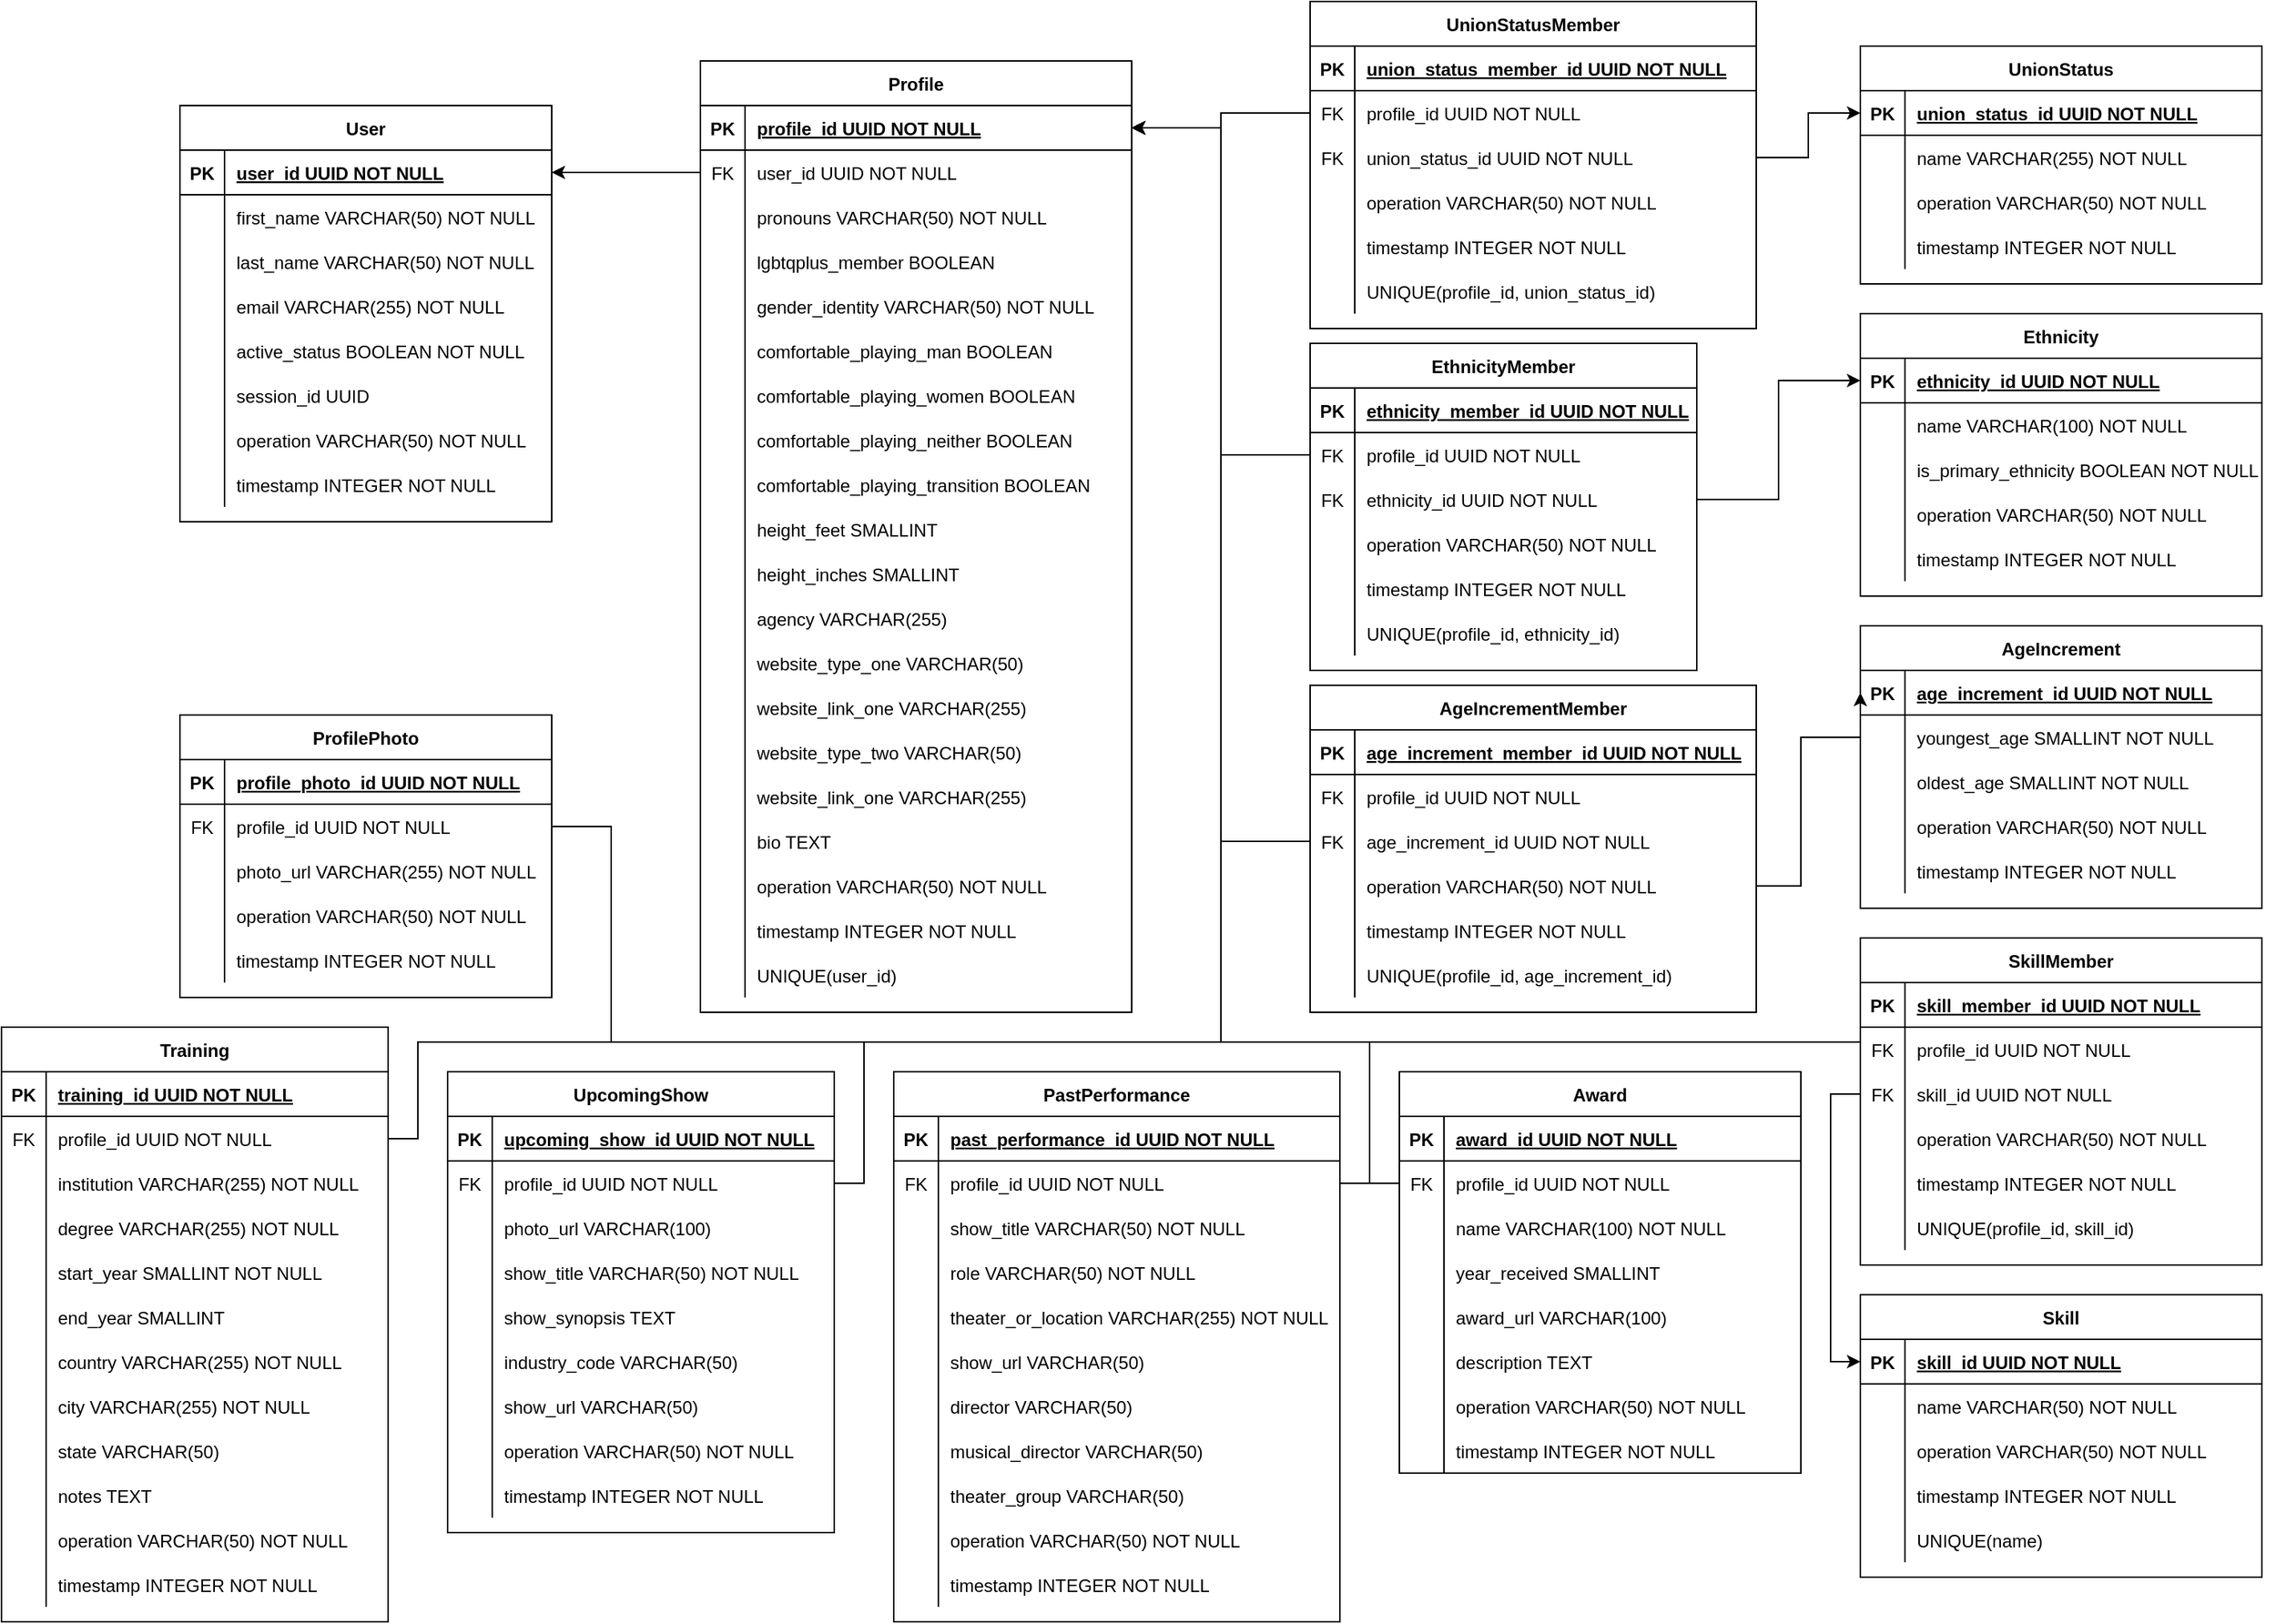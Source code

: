 <mxfile version="14.4.4" type="device"><diagram id="R2lEEEUBdFMjLlhIrx00" name="Page-1"><mxGraphModel dx="1278" dy="523" grid="1" gridSize="10" guides="1" tooltips="1" connect="1" arrows="1" fold="1" page="1" pageScale="1" pageWidth="850" pageHeight="1100" math="0" shadow="0" extFonts="Permanent Marker^https://fonts.googleapis.com/css?family=Permanent+Marker"><root><mxCell id="0"/><mxCell id="1" parent="0"/><mxCell id="C-vyLk0tnHw3VtMMgP7b-23" value="User" style="shape=table;startSize=30;container=1;collapsible=1;childLayout=tableLayout;fixedRows=1;rowLines=0;fontStyle=1;align=center;resizeLast=1;" parent="1" vertex="1"><mxGeometry x="290" y="70" width="250" height="280" as="geometry"/></mxCell><mxCell id="C-vyLk0tnHw3VtMMgP7b-24" value="" style="shape=partialRectangle;collapsible=0;dropTarget=0;pointerEvents=0;fillColor=none;points=[[0,0.5],[1,0.5]];portConstraint=eastwest;top=0;left=0;right=0;bottom=1;" parent="C-vyLk0tnHw3VtMMgP7b-23" vertex="1"><mxGeometry y="30" width="250" height="30" as="geometry"/></mxCell><mxCell id="C-vyLk0tnHw3VtMMgP7b-25" value="PK" style="shape=partialRectangle;overflow=hidden;connectable=0;fillColor=none;top=0;left=0;bottom=0;right=0;fontStyle=1;" parent="C-vyLk0tnHw3VtMMgP7b-24" vertex="1"><mxGeometry width="30" height="30" as="geometry"/></mxCell><mxCell id="C-vyLk0tnHw3VtMMgP7b-26" value="user_id UUID NOT NULL " style="shape=partialRectangle;overflow=hidden;connectable=0;fillColor=none;top=0;left=0;bottom=0;right=0;align=left;spacingLeft=6;fontStyle=5;" parent="C-vyLk0tnHw3VtMMgP7b-24" vertex="1"><mxGeometry x="30" width="220" height="30" as="geometry"/></mxCell><mxCell id="jtozvUe5P3eM_it9-Mcv-16" value="" style="shape=partialRectangle;collapsible=0;dropTarget=0;pointerEvents=0;fillColor=none;points=[[0,0.5],[1,0.5]];portConstraint=eastwest;top=0;left=0;right=0;bottom=0;" parent="C-vyLk0tnHw3VtMMgP7b-23" vertex="1"><mxGeometry y="60" width="250" height="30" as="geometry"/></mxCell><mxCell id="jtozvUe5P3eM_it9-Mcv-17" value="" style="shape=partialRectangle;overflow=hidden;connectable=0;fillColor=none;top=0;left=0;bottom=0;right=0;" parent="jtozvUe5P3eM_it9-Mcv-16" vertex="1"><mxGeometry width="30" height="30" as="geometry"/></mxCell><mxCell id="jtozvUe5P3eM_it9-Mcv-18" value="first_name VARCHAR(50) NOT NULL" style="shape=partialRectangle;overflow=hidden;connectable=0;fillColor=none;top=0;left=0;bottom=0;right=0;align=left;spacingLeft=6;" parent="jtozvUe5P3eM_it9-Mcv-16" vertex="1"><mxGeometry x="30" width="220" height="30" as="geometry"/></mxCell><mxCell id="jtozvUe5P3eM_it9-Mcv-19" value="" style="shape=partialRectangle;collapsible=0;dropTarget=0;pointerEvents=0;fillColor=none;points=[[0,0.5],[1,0.5]];portConstraint=eastwest;top=0;left=0;right=0;bottom=0;" parent="C-vyLk0tnHw3VtMMgP7b-23" vertex="1"><mxGeometry y="90" width="250" height="30" as="geometry"/></mxCell><mxCell id="jtozvUe5P3eM_it9-Mcv-20" value="" style="shape=partialRectangle;overflow=hidden;connectable=0;fillColor=none;top=0;left=0;bottom=0;right=0;" parent="jtozvUe5P3eM_it9-Mcv-19" vertex="1"><mxGeometry width="30" height="30" as="geometry"/></mxCell><mxCell id="jtozvUe5P3eM_it9-Mcv-21" value="last_name VARCHAR(50) NOT NULL" style="shape=partialRectangle;overflow=hidden;connectable=0;fillColor=none;top=0;left=0;bottom=0;right=0;align=left;spacingLeft=6;" parent="jtozvUe5P3eM_it9-Mcv-19" vertex="1"><mxGeometry x="30" width="220" height="30" as="geometry"/></mxCell><mxCell id="0eWQbyv4Hj42L9YiM4eQ-4" value="" style="shape=partialRectangle;collapsible=0;dropTarget=0;pointerEvents=0;fillColor=none;points=[[0,0.5],[1,0.5]];portConstraint=eastwest;top=0;left=0;right=0;bottom=0;" parent="C-vyLk0tnHw3VtMMgP7b-23" vertex="1"><mxGeometry y="120" width="250" height="30" as="geometry"/></mxCell><mxCell id="0eWQbyv4Hj42L9YiM4eQ-5" value="" style="shape=partialRectangle;overflow=hidden;connectable=0;fillColor=none;top=0;left=0;bottom=0;right=0;" parent="0eWQbyv4Hj42L9YiM4eQ-4" vertex="1"><mxGeometry width="30" height="30" as="geometry"/></mxCell><mxCell id="0eWQbyv4Hj42L9YiM4eQ-6" value="email VARCHAR(255) NOT NULL" style="shape=partialRectangle;overflow=hidden;connectable=0;fillColor=none;top=0;left=0;bottom=0;right=0;align=left;spacingLeft=6;" parent="0eWQbyv4Hj42L9YiM4eQ-4" vertex="1"><mxGeometry x="30" width="220" height="30" as="geometry"/></mxCell><mxCell id="hDtZcTQrEn3iHC9wL4ub-1" value="" style="shape=partialRectangle;collapsible=0;dropTarget=0;pointerEvents=0;fillColor=none;points=[[0,0.5],[1,0.5]];portConstraint=eastwest;top=0;left=0;right=0;bottom=0;" vertex="1" parent="C-vyLk0tnHw3VtMMgP7b-23"><mxGeometry y="150" width="250" height="30" as="geometry"/></mxCell><mxCell id="hDtZcTQrEn3iHC9wL4ub-2" value="" style="shape=partialRectangle;overflow=hidden;connectable=0;fillColor=none;top=0;left=0;bottom=0;right=0;" vertex="1" parent="hDtZcTQrEn3iHC9wL4ub-1"><mxGeometry width="30" height="30" as="geometry"/></mxCell><mxCell id="hDtZcTQrEn3iHC9wL4ub-3" value="active_status BOOLEAN NOT NULL" style="shape=partialRectangle;overflow=hidden;connectable=0;fillColor=none;top=0;left=0;bottom=0;right=0;align=left;spacingLeft=6;" vertex="1" parent="hDtZcTQrEn3iHC9wL4ub-1"><mxGeometry x="30" width="220" height="30" as="geometry"/></mxCell><mxCell id="jtozvUe5P3eM_it9-Mcv-22" value="" style="shape=partialRectangle;collapsible=0;dropTarget=0;pointerEvents=0;fillColor=none;points=[[0,0.5],[1,0.5]];portConstraint=eastwest;top=0;left=0;right=0;bottom=0;" parent="C-vyLk0tnHw3VtMMgP7b-23" vertex="1"><mxGeometry y="180" width="250" height="30" as="geometry"/></mxCell><mxCell id="jtozvUe5P3eM_it9-Mcv-23" value="" style="shape=partialRectangle;overflow=hidden;connectable=0;fillColor=none;top=0;left=0;bottom=0;right=0;" parent="jtozvUe5P3eM_it9-Mcv-22" vertex="1"><mxGeometry width="30" height="30" as="geometry"/></mxCell><mxCell id="jtozvUe5P3eM_it9-Mcv-24" value="session_id UUID" style="shape=partialRectangle;overflow=hidden;connectable=0;fillColor=none;top=0;left=0;bottom=0;right=0;align=left;spacingLeft=6;" parent="jtozvUe5P3eM_it9-Mcv-22" vertex="1"><mxGeometry x="30" width="220" height="30" as="geometry"/></mxCell><mxCell id="jtozvUe5P3eM_it9-Mcv-28" value="" style="shape=partialRectangle;collapsible=0;dropTarget=0;pointerEvents=0;fillColor=none;points=[[0,0.5],[1,0.5]];portConstraint=eastwest;top=0;left=0;right=0;bottom=0;" parent="C-vyLk0tnHw3VtMMgP7b-23" vertex="1"><mxGeometry y="210" width="250" height="30" as="geometry"/></mxCell><mxCell id="jtozvUe5P3eM_it9-Mcv-29" value="" style="shape=partialRectangle;overflow=hidden;connectable=0;fillColor=none;top=0;left=0;bottom=0;right=0;" parent="jtozvUe5P3eM_it9-Mcv-28" vertex="1"><mxGeometry width="30" height="30" as="geometry"/></mxCell><mxCell id="jtozvUe5P3eM_it9-Mcv-30" value="operation VARCHAR(50) NOT NULL" style="shape=partialRectangle;overflow=hidden;connectable=0;fillColor=none;top=0;left=0;bottom=0;right=0;align=left;spacingLeft=6;" parent="jtozvUe5P3eM_it9-Mcv-28" vertex="1"><mxGeometry x="30" width="220" height="30" as="geometry"/></mxCell><mxCell id="C-vyLk0tnHw3VtMMgP7b-27" value="" style="shape=partialRectangle;collapsible=0;dropTarget=0;pointerEvents=0;fillColor=none;points=[[0,0.5],[1,0.5]];portConstraint=eastwest;top=0;left=0;right=0;bottom=0;" parent="C-vyLk0tnHw3VtMMgP7b-23" vertex="1"><mxGeometry y="240" width="250" height="30" as="geometry"/></mxCell><mxCell id="C-vyLk0tnHw3VtMMgP7b-28" value="" style="shape=partialRectangle;overflow=hidden;connectable=0;fillColor=none;top=0;left=0;bottom=0;right=0;" parent="C-vyLk0tnHw3VtMMgP7b-27" vertex="1"><mxGeometry width="30" height="30" as="geometry"/></mxCell><mxCell id="C-vyLk0tnHw3VtMMgP7b-29" value="timestamp INTEGER NOT NULL" style="shape=partialRectangle;overflow=hidden;connectable=0;fillColor=none;top=0;left=0;bottom=0;right=0;align=left;spacingLeft=6;" parent="C-vyLk0tnHw3VtMMgP7b-27" vertex="1"><mxGeometry x="30" width="220" height="30" as="geometry"/></mxCell><mxCell id="jtozvUe5P3eM_it9-Mcv-1" value="Profile" style="shape=table;startSize=30;container=1;collapsible=1;childLayout=tableLayout;fixedRows=1;rowLines=0;fontStyle=1;align=center;resizeLast=1;" parent="1" vertex="1"><mxGeometry x="640" y="40" width="290" height="640" as="geometry"/></mxCell><mxCell id="jtozvUe5P3eM_it9-Mcv-2" value="" style="shape=partialRectangle;collapsible=0;dropTarget=0;pointerEvents=0;fillColor=none;points=[[0,0.5],[1,0.5]];portConstraint=eastwest;top=0;left=0;right=0;bottom=1;" parent="jtozvUe5P3eM_it9-Mcv-1" vertex="1"><mxGeometry y="30" width="290" height="30" as="geometry"/></mxCell><mxCell id="jtozvUe5P3eM_it9-Mcv-3" value="PK" style="shape=partialRectangle;overflow=hidden;connectable=0;fillColor=none;top=0;left=0;bottom=0;right=0;fontStyle=1;" parent="jtozvUe5P3eM_it9-Mcv-2" vertex="1"><mxGeometry width="30" height="30" as="geometry"/></mxCell><mxCell id="jtozvUe5P3eM_it9-Mcv-4" value="profile_id UUID NOT NULL " style="shape=partialRectangle;overflow=hidden;connectable=0;fillColor=none;top=0;left=0;bottom=0;right=0;align=left;spacingLeft=6;fontStyle=5;" parent="jtozvUe5P3eM_it9-Mcv-2" vertex="1"><mxGeometry x="30" width="260" height="30" as="geometry"/></mxCell><mxCell id="jtozvUe5P3eM_it9-Mcv-43" value="" style="shape=partialRectangle;collapsible=0;dropTarget=0;pointerEvents=0;fillColor=none;points=[[0,0.5],[1,0.5]];portConstraint=eastwest;top=0;left=0;right=0;bottom=0;" parent="jtozvUe5P3eM_it9-Mcv-1" vertex="1"><mxGeometry y="60" width="290" height="30" as="geometry"/></mxCell><mxCell id="jtozvUe5P3eM_it9-Mcv-44" value="FK" style="shape=partialRectangle;overflow=hidden;connectable=0;fillColor=none;top=0;left=0;bottom=0;right=0;" parent="jtozvUe5P3eM_it9-Mcv-43" vertex="1"><mxGeometry width="30" height="30" as="geometry"/></mxCell><mxCell id="jtozvUe5P3eM_it9-Mcv-45" value="user_id UUID NOT NULL" style="shape=partialRectangle;overflow=hidden;connectable=0;fillColor=none;top=0;left=0;bottom=0;right=0;align=left;spacingLeft=6;" parent="jtozvUe5P3eM_it9-Mcv-43" vertex="1"><mxGeometry x="30" width="260" height="30" as="geometry"/></mxCell><mxCell id="jtozvUe5P3eM_it9-Mcv-47" value="" style="shape=partialRectangle;collapsible=0;dropTarget=0;pointerEvents=0;fillColor=none;points=[[0,0.5],[1,0.5]];portConstraint=eastwest;top=0;left=0;right=0;bottom=0;" parent="jtozvUe5P3eM_it9-Mcv-1" vertex="1"><mxGeometry y="90" width="290" height="30" as="geometry"/></mxCell><mxCell id="jtozvUe5P3eM_it9-Mcv-48" value="" style="shape=partialRectangle;overflow=hidden;connectable=0;fillColor=none;top=0;left=0;bottom=0;right=0;" parent="jtozvUe5P3eM_it9-Mcv-47" vertex="1"><mxGeometry width="30" height="30" as="geometry"/></mxCell><mxCell id="jtozvUe5P3eM_it9-Mcv-49" value="pronouns VARCHAR(50) NOT NULL" style="shape=partialRectangle;overflow=hidden;connectable=0;fillColor=none;top=0;left=0;bottom=0;right=0;align=left;spacingLeft=6;" parent="jtozvUe5P3eM_it9-Mcv-47" vertex="1"><mxGeometry x="30" width="260" height="30" as="geometry"/></mxCell><mxCell id="jtozvUe5P3eM_it9-Mcv-50" value="" style="shape=partialRectangle;collapsible=0;dropTarget=0;pointerEvents=0;fillColor=none;points=[[0,0.5],[1,0.5]];portConstraint=eastwest;top=0;left=0;right=0;bottom=0;" parent="jtozvUe5P3eM_it9-Mcv-1" vertex="1"><mxGeometry y="120" width="290" height="30" as="geometry"/></mxCell><mxCell id="jtozvUe5P3eM_it9-Mcv-51" value="" style="shape=partialRectangle;overflow=hidden;connectable=0;fillColor=none;top=0;left=0;bottom=0;right=0;" parent="jtozvUe5P3eM_it9-Mcv-50" vertex="1"><mxGeometry width="30" height="30" as="geometry"/></mxCell><mxCell id="jtozvUe5P3eM_it9-Mcv-52" value="lgbtqplus_member BOOLEAN" style="shape=partialRectangle;overflow=hidden;connectable=0;fillColor=none;top=0;left=0;bottom=0;right=0;align=left;spacingLeft=6;" parent="jtozvUe5P3eM_it9-Mcv-50" vertex="1"><mxGeometry x="30" width="260" height="30" as="geometry"/></mxCell><mxCell id="jtozvUe5P3eM_it9-Mcv-62" value="" style="shape=partialRectangle;collapsible=0;dropTarget=0;pointerEvents=0;fillColor=none;points=[[0,0.5],[1,0.5]];portConstraint=eastwest;top=0;left=0;right=0;bottom=0;" parent="jtozvUe5P3eM_it9-Mcv-1" vertex="1"><mxGeometry y="150" width="290" height="30" as="geometry"/></mxCell><mxCell id="jtozvUe5P3eM_it9-Mcv-63" value="" style="shape=partialRectangle;overflow=hidden;connectable=0;fillColor=none;top=0;left=0;bottom=0;right=0;" parent="jtozvUe5P3eM_it9-Mcv-62" vertex="1"><mxGeometry width="30" height="30" as="geometry"/></mxCell><mxCell id="jtozvUe5P3eM_it9-Mcv-64" value="gender_identity VARCHAR(50) NOT NULL" style="shape=partialRectangle;overflow=hidden;connectable=0;fillColor=none;top=0;left=0;bottom=0;right=0;align=left;spacingLeft=6;" parent="jtozvUe5P3eM_it9-Mcv-62" vertex="1"><mxGeometry x="30" width="260" height="30" as="geometry"/></mxCell><mxCell id="jtozvUe5P3eM_it9-Mcv-65" value="" style="shape=partialRectangle;collapsible=0;dropTarget=0;pointerEvents=0;fillColor=none;points=[[0,0.5],[1,0.5]];portConstraint=eastwest;top=0;left=0;right=0;bottom=0;" parent="jtozvUe5P3eM_it9-Mcv-1" vertex="1"><mxGeometry y="180" width="290" height="30" as="geometry"/></mxCell><mxCell id="jtozvUe5P3eM_it9-Mcv-66" value="" style="shape=partialRectangle;overflow=hidden;connectable=0;fillColor=none;top=0;left=0;bottom=0;right=0;" parent="jtozvUe5P3eM_it9-Mcv-65" vertex="1"><mxGeometry width="30" height="30" as="geometry"/></mxCell><mxCell id="jtozvUe5P3eM_it9-Mcv-67" value="comfortable_playing_man BOOLEAN" style="shape=partialRectangle;overflow=hidden;connectable=0;fillColor=none;top=0;left=0;bottom=0;right=0;align=left;spacingLeft=6;" parent="jtozvUe5P3eM_it9-Mcv-65" vertex="1"><mxGeometry x="30" width="260" height="30" as="geometry"/></mxCell><mxCell id="jtozvUe5P3eM_it9-Mcv-68" value="" style="shape=partialRectangle;collapsible=0;dropTarget=0;pointerEvents=0;fillColor=none;points=[[0,0.5],[1,0.5]];portConstraint=eastwest;top=0;left=0;right=0;bottom=0;" parent="jtozvUe5P3eM_it9-Mcv-1" vertex="1"><mxGeometry y="210" width="290" height="30" as="geometry"/></mxCell><mxCell id="jtozvUe5P3eM_it9-Mcv-69" value="" style="shape=partialRectangle;overflow=hidden;connectable=0;fillColor=none;top=0;left=0;bottom=0;right=0;" parent="jtozvUe5P3eM_it9-Mcv-68" vertex="1"><mxGeometry width="30" height="30" as="geometry"/></mxCell><mxCell id="jtozvUe5P3eM_it9-Mcv-70" value="comfortable_playing_women BOOLEAN" style="shape=partialRectangle;overflow=hidden;connectable=0;fillColor=none;top=0;left=0;bottom=0;right=0;align=left;spacingLeft=6;" parent="jtozvUe5P3eM_it9-Mcv-68" vertex="1"><mxGeometry x="30" width="260" height="30" as="geometry"/></mxCell><mxCell id="jtozvUe5P3eM_it9-Mcv-71" value="" style="shape=partialRectangle;collapsible=0;dropTarget=0;pointerEvents=0;fillColor=none;points=[[0,0.5],[1,0.5]];portConstraint=eastwest;top=0;left=0;right=0;bottom=0;" parent="jtozvUe5P3eM_it9-Mcv-1" vertex="1"><mxGeometry y="240" width="290" height="30" as="geometry"/></mxCell><mxCell id="jtozvUe5P3eM_it9-Mcv-72" value="" style="shape=partialRectangle;overflow=hidden;connectable=0;fillColor=none;top=0;left=0;bottom=0;right=0;" parent="jtozvUe5P3eM_it9-Mcv-71" vertex="1"><mxGeometry width="30" height="30" as="geometry"/></mxCell><mxCell id="jtozvUe5P3eM_it9-Mcv-73" value="comfortable_playing_neither BOOLEAN" style="shape=partialRectangle;overflow=hidden;connectable=0;fillColor=none;top=0;left=0;bottom=0;right=0;align=left;spacingLeft=6;" parent="jtozvUe5P3eM_it9-Mcv-71" vertex="1"><mxGeometry x="30" width="260" height="30" as="geometry"/></mxCell><mxCell id="jtozvUe5P3eM_it9-Mcv-113" value="" style="shape=partialRectangle;collapsible=0;dropTarget=0;pointerEvents=0;fillColor=none;points=[[0,0.5],[1,0.5]];portConstraint=eastwest;top=0;left=0;right=0;bottom=0;" parent="jtozvUe5P3eM_it9-Mcv-1" vertex="1"><mxGeometry y="270" width="290" height="30" as="geometry"/></mxCell><mxCell id="jtozvUe5P3eM_it9-Mcv-114" value="" style="shape=partialRectangle;overflow=hidden;connectable=0;fillColor=none;top=0;left=0;bottom=0;right=0;" parent="jtozvUe5P3eM_it9-Mcv-113" vertex="1"><mxGeometry width="30" height="30" as="geometry"/></mxCell><mxCell id="jtozvUe5P3eM_it9-Mcv-115" value="comfortable_playing_transition BOOLEAN" style="shape=partialRectangle;overflow=hidden;connectable=0;fillColor=none;top=0;left=0;bottom=0;right=0;align=left;spacingLeft=6;" parent="jtozvUe5P3eM_it9-Mcv-113" vertex="1"><mxGeometry x="30" width="260" height="30" as="geometry"/></mxCell><mxCell id="jtozvUe5P3eM_it9-Mcv-53" value="" style="shape=partialRectangle;collapsible=0;dropTarget=0;pointerEvents=0;fillColor=none;points=[[0,0.5],[1,0.5]];portConstraint=eastwest;top=0;left=0;right=0;bottom=0;" parent="jtozvUe5P3eM_it9-Mcv-1" vertex="1"><mxGeometry y="300" width="290" height="30" as="geometry"/></mxCell><mxCell id="jtozvUe5P3eM_it9-Mcv-54" value="" style="shape=partialRectangle;overflow=hidden;connectable=0;fillColor=none;top=0;left=0;bottom=0;right=0;" parent="jtozvUe5P3eM_it9-Mcv-53" vertex="1"><mxGeometry width="30" height="30" as="geometry"/></mxCell><mxCell id="jtozvUe5P3eM_it9-Mcv-55" value="height_feet SMALLINT" style="shape=partialRectangle;overflow=hidden;connectable=0;fillColor=none;top=0;left=0;bottom=0;right=0;align=left;spacingLeft=6;" parent="jtozvUe5P3eM_it9-Mcv-53" vertex="1"><mxGeometry x="30" width="260" height="30" as="geometry"/></mxCell><mxCell id="jtozvUe5P3eM_it9-Mcv-56" value="" style="shape=partialRectangle;collapsible=0;dropTarget=0;pointerEvents=0;fillColor=none;points=[[0,0.5],[1,0.5]];portConstraint=eastwest;top=0;left=0;right=0;bottom=0;" parent="jtozvUe5P3eM_it9-Mcv-1" vertex="1"><mxGeometry y="330" width="290" height="30" as="geometry"/></mxCell><mxCell id="jtozvUe5P3eM_it9-Mcv-57" value="" style="shape=partialRectangle;overflow=hidden;connectable=0;fillColor=none;top=0;left=0;bottom=0;right=0;" parent="jtozvUe5P3eM_it9-Mcv-56" vertex="1"><mxGeometry width="30" height="30" as="geometry"/></mxCell><mxCell id="jtozvUe5P3eM_it9-Mcv-58" value="height_inches SMALLINT" style="shape=partialRectangle;overflow=hidden;connectable=0;fillColor=none;top=0;left=0;bottom=0;right=0;align=left;spacingLeft=6;" parent="jtozvUe5P3eM_it9-Mcv-56" vertex="1"><mxGeometry x="30" width="260" height="30" as="geometry"/></mxCell><mxCell id="jtozvUe5P3eM_it9-Mcv-116" value="" style="shape=partialRectangle;collapsible=0;dropTarget=0;pointerEvents=0;fillColor=none;points=[[0,0.5],[1,0.5]];portConstraint=eastwest;top=0;left=0;right=0;bottom=0;" parent="jtozvUe5P3eM_it9-Mcv-1" vertex="1"><mxGeometry y="360" width="290" height="30" as="geometry"/></mxCell><mxCell id="jtozvUe5P3eM_it9-Mcv-117" value="" style="shape=partialRectangle;overflow=hidden;connectable=0;fillColor=none;top=0;left=0;bottom=0;right=0;" parent="jtozvUe5P3eM_it9-Mcv-116" vertex="1"><mxGeometry width="30" height="30" as="geometry"/></mxCell><mxCell id="jtozvUe5P3eM_it9-Mcv-118" value="agency VARCHAR(255)  " style="shape=partialRectangle;overflow=hidden;connectable=0;fillColor=none;top=0;left=0;bottom=0;right=0;align=left;spacingLeft=6;" parent="jtozvUe5P3eM_it9-Mcv-116" vertex="1"><mxGeometry x="30" width="260" height="30" as="geometry"/></mxCell><mxCell id="jtozvUe5P3eM_it9-Mcv-119" value="" style="shape=partialRectangle;collapsible=0;dropTarget=0;pointerEvents=0;fillColor=none;points=[[0,0.5],[1,0.5]];portConstraint=eastwest;top=0;left=0;right=0;bottom=0;" parent="jtozvUe5P3eM_it9-Mcv-1" vertex="1"><mxGeometry y="390" width="290" height="30" as="geometry"/></mxCell><mxCell id="jtozvUe5P3eM_it9-Mcv-120" value="" style="shape=partialRectangle;overflow=hidden;connectable=0;fillColor=none;top=0;left=0;bottom=0;right=0;" parent="jtozvUe5P3eM_it9-Mcv-119" vertex="1"><mxGeometry width="30" height="30" as="geometry"/></mxCell><mxCell id="jtozvUe5P3eM_it9-Mcv-121" value="website_type_one VARCHAR(50)  " style="shape=partialRectangle;overflow=hidden;connectable=0;fillColor=none;top=0;left=0;bottom=0;right=0;align=left;spacingLeft=6;" parent="jtozvUe5P3eM_it9-Mcv-119" vertex="1"><mxGeometry x="30" width="260" height="30" as="geometry"/></mxCell><mxCell id="jtozvUe5P3eM_it9-Mcv-122" value="" style="shape=partialRectangle;collapsible=0;dropTarget=0;pointerEvents=0;fillColor=none;points=[[0,0.5],[1,0.5]];portConstraint=eastwest;top=0;left=0;right=0;bottom=0;" parent="jtozvUe5P3eM_it9-Mcv-1" vertex="1"><mxGeometry y="420" width="290" height="30" as="geometry"/></mxCell><mxCell id="jtozvUe5P3eM_it9-Mcv-123" value="" style="shape=partialRectangle;overflow=hidden;connectable=0;fillColor=none;top=0;left=0;bottom=0;right=0;" parent="jtozvUe5P3eM_it9-Mcv-122" vertex="1"><mxGeometry width="30" height="30" as="geometry"/></mxCell><mxCell id="jtozvUe5P3eM_it9-Mcv-124" value="website_link_one VARCHAR(255)  " style="shape=partialRectangle;overflow=hidden;connectable=0;fillColor=none;top=0;left=0;bottom=0;right=0;align=left;spacingLeft=6;" parent="jtozvUe5P3eM_it9-Mcv-122" vertex="1"><mxGeometry x="30" width="260" height="30" as="geometry"/></mxCell><mxCell id="jtozvUe5P3eM_it9-Mcv-125" value="" style="shape=partialRectangle;collapsible=0;dropTarget=0;pointerEvents=0;fillColor=none;points=[[0,0.5],[1,0.5]];portConstraint=eastwest;top=0;left=0;right=0;bottom=0;" parent="jtozvUe5P3eM_it9-Mcv-1" vertex="1"><mxGeometry y="450" width="290" height="30" as="geometry"/></mxCell><mxCell id="jtozvUe5P3eM_it9-Mcv-126" value="" style="shape=partialRectangle;overflow=hidden;connectable=0;fillColor=none;top=0;left=0;bottom=0;right=0;" parent="jtozvUe5P3eM_it9-Mcv-125" vertex="1"><mxGeometry width="30" height="30" as="geometry"/></mxCell><mxCell id="jtozvUe5P3eM_it9-Mcv-127" value="website_type_two VARCHAR(50)  " style="shape=partialRectangle;overflow=hidden;connectable=0;fillColor=none;top=0;left=0;bottom=0;right=0;align=left;spacingLeft=6;" parent="jtozvUe5P3eM_it9-Mcv-125" vertex="1"><mxGeometry x="30" width="260" height="30" as="geometry"/></mxCell><mxCell id="jtozvUe5P3eM_it9-Mcv-128" value="" style="shape=partialRectangle;collapsible=0;dropTarget=0;pointerEvents=0;fillColor=none;points=[[0,0.5],[1,0.5]];portConstraint=eastwest;top=0;left=0;right=0;bottom=0;" parent="jtozvUe5P3eM_it9-Mcv-1" vertex="1"><mxGeometry y="480" width="290" height="30" as="geometry"/></mxCell><mxCell id="jtozvUe5P3eM_it9-Mcv-129" value="" style="shape=partialRectangle;overflow=hidden;connectable=0;fillColor=none;top=0;left=0;bottom=0;right=0;" parent="jtozvUe5P3eM_it9-Mcv-128" vertex="1"><mxGeometry width="30" height="30" as="geometry"/></mxCell><mxCell id="jtozvUe5P3eM_it9-Mcv-130" value="website_link_one VARCHAR(255)  " style="shape=partialRectangle;overflow=hidden;connectable=0;fillColor=none;top=0;left=0;bottom=0;right=0;align=left;spacingLeft=6;" parent="jtozvUe5P3eM_it9-Mcv-128" vertex="1"><mxGeometry x="30" width="260" height="30" as="geometry"/></mxCell><mxCell id="0eWQbyv4Hj42L9YiM4eQ-171" value="" style="shape=partialRectangle;collapsible=0;dropTarget=0;pointerEvents=0;fillColor=none;points=[[0,0.5],[1,0.5]];portConstraint=eastwest;top=0;left=0;right=0;bottom=0;" parent="jtozvUe5P3eM_it9-Mcv-1" vertex="1"><mxGeometry y="510" width="290" height="30" as="geometry"/></mxCell><mxCell id="0eWQbyv4Hj42L9YiM4eQ-172" value="" style="shape=partialRectangle;overflow=hidden;connectable=0;fillColor=none;top=0;left=0;bottom=0;right=0;" parent="0eWQbyv4Hj42L9YiM4eQ-171" vertex="1"><mxGeometry width="30" height="30" as="geometry"/></mxCell><mxCell id="0eWQbyv4Hj42L9YiM4eQ-173" value="bio TEXT  " style="shape=partialRectangle;overflow=hidden;connectable=0;fillColor=none;top=0;left=0;bottom=0;right=0;align=left;spacingLeft=6;" parent="0eWQbyv4Hj42L9YiM4eQ-171" vertex="1"><mxGeometry x="30" width="260" height="30" as="geometry"/></mxCell><mxCell id="0eWQbyv4Hj42L9YiM4eQ-160" value="" style="shape=partialRectangle;collapsible=0;dropTarget=0;pointerEvents=0;fillColor=none;points=[[0,0.5],[1,0.5]];portConstraint=eastwest;top=0;left=0;right=0;bottom=0;" parent="jtozvUe5P3eM_it9-Mcv-1" vertex="1"><mxGeometry y="540" width="290" height="30" as="geometry"/></mxCell><mxCell id="0eWQbyv4Hj42L9YiM4eQ-161" value="" style="shape=partialRectangle;overflow=hidden;connectable=0;fillColor=none;top=0;left=0;bottom=0;right=0;" parent="0eWQbyv4Hj42L9YiM4eQ-160" vertex="1"><mxGeometry width="30" height="30" as="geometry"/></mxCell><mxCell id="0eWQbyv4Hj42L9YiM4eQ-162" value="operation VARCHAR(50) NOT NULL" style="shape=partialRectangle;overflow=hidden;connectable=0;fillColor=none;top=0;left=0;bottom=0;right=0;align=left;spacingLeft=6;" parent="0eWQbyv4Hj42L9YiM4eQ-160" vertex="1"><mxGeometry x="30" width="260" height="30" as="geometry"/></mxCell><mxCell id="0eWQbyv4Hj42L9YiM4eQ-1" value="" style="shape=partialRectangle;collapsible=0;dropTarget=0;pointerEvents=0;fillColor=none;points=[[0,0.5],[1,0.5]];portConstraint=eastwest;top=0;left=0;right=0;bottom=0;" parent="jtozvUe5P3eM_it9-Mcv-1" vertex="1"><mxGeometry y="570" width="290" height="30" as="geometry"/></mxCell><mxCell id="0eWQbyv4Hj42L9YiM4eQ-2" value="" style="shape=partialRectangle;overflow=hidden;connectable=0;fillColor=none;top=0;left=0;bottom=0;right=0;" parent="0eWQbyv4Hj42L9YiM4eQ-1" vertex="1"><mxGeometry width="30" height="30" as="geometry"/></mxCell><mxCell id="0eWQbyv4Hj42L9YiM4eQ-3" value="timestamp INTEGER NOT NULL" style="shape=partialRectangle;overflow=hidden;connectable=0;fillColor=none;top=0;left=0;bottom=0;right=0;align=left;spacingLeft=6;" parent="0eWQbyv4Hj42L9YiM4eQ-1" vertex="1"><mxGeometry x="30" width="260" height="30" as="geometry"/></mxCell><mxCell id="2S_a2SHy3b98nRA0FCbo-13" value="" style="shape=partialRectangle;collapsible=0;dropTarget=0;pointerEvents=0;fillColor=none;points=[[0,0.5],[1,0.5]];portConstraint=eastwest;top=0;left=0;right=0;bottom=0;" parent="jtozvUe5P3eM_it9-Mcv-1" vertex="1"><mxGeometry y="600" width="290" height="30" as="geometry"/></mxCell><mxCell id="2S_a2SHy3b98nRA0FCbo-14" value="" style="shape=partialRectangle;overflow=hidden;connectable=0;fillColor=none;top=0;left=0;bottom=0;right=0;" parent="2S_a2SHy3b98nRA0FCbo-13" vertex="1"><mxGeometry width="30" height="30" as="geometry"/></mxCell><mxCell id="2S_a2SHy3b98nRA0FCbo-15" value="UNIQUE(user_id)" style="shape=partialRectangle;overflow=hidden;connectable=0;fillColor=none;top=0;left=0;bottom=0;right=0;align=left;spacingLeft=6;" parent="2S_a2SHy3b98nRA0FCbo-13" vertex="1"><mxGeometry x="30" width="260" height="30" as="geometry"/></mxCell><mxCell id="jtozvUe5P3eM_it9-Mcv-74" value="UnionStatus" style="shape=table;startSize=30;container=1;collapsible=1;childLayout=tableLayout;fixedRows=1;rowLines=0;fontStyle=1;align=center;resizeLast=1;" parent="1" vertex="1"><mxGeometry x="1420" y="30" width="270" height="160" as="geometry"/></mxCell><mxCell id="jtozvUe5P3eM_it9-Mcv-75" value="" style="shape=partialRectangle;collapsible=0;dropTarget=0;pointerEvents=0;fillColor=none;points=[[0,0.5],[1,0.5]];portConstraint=eastwest;top=0;left=0;right=0;bottom=1;" parent="jtozvUe5P3eM_it9-Mcv-74" vertex="1"><mxGeometry y="30" width="270" height="30" as="geometry"/></mxCell><mxCell id="jtozvUe5P3eM_it9-Mcv-76" value="PK" style="shape=partialRectangle;overflow=hidden;connectable=0;fillColor=none;top=0;left=0;bottom=0;right=0;fontStyle=1;" parent="jtozvUe5P3eM_it9-Mcv-75" vertex="1"><mxGeometry width="30" height="30" as="geometry"/></mxCell><mxCell id="jtozvUe5P3eM_it9-Mcv-77" value="union_status_id UUID NOT NULL " style="shape=partialRectangle;overflow=hidden;connectable=0;fillColor=none;top=0;left=0;bottom=0;right=0;align=left;spacingLeft=6;fontStyle=5;" parent="jtozvUe5P3eM_it9-Mcv-75" vertex="1"><mxGeometry x="30" width="240" height="30" as="geometry"/></mxCell><mxCell id="jtozvUe5P3eM_it9-Mcv-101" value="" style="shape=partialRectangle;collapsible=0;dropTarget=0;pointerEvents=0;fillColor=none;points=[[0,0.5],[1,0.5]];portConstraint=eastwest;top=0;left=0;right=0;bottom=0;" parent="jtozvUe5P3eM_it9-Mcv-74" vertex="1"><mxGeometry y="60" width="270" height="30" as="geometry"/></mxCell><mxCell id="jtozvUe5P3eM_it9-Mcv-102" value="" style="shape=partialRectangle;overflow=hidden;connectable=0;fillColor=none;top=0;left=0;bottom=0;right=0;" parent="jtozvUe5P3eM_it9-Mcv-101" vertex="1"><mxGeometry width="30" height="30" as="geometry"/></mxCell><mxCell id="jtozvUe5P3eM_it9-Mcv-103" value="name VARCHAR(255) NOT NULL" style="shape=partialRectangle;overflow=hidden;connectable=0;fillColor=none;top=0;left=0;bottom=0;right=0;align=left;spacingLeft=6;" parent="jtozvUe5P3eM_it9-Mcv-101" vertex="1"><mxGeometry x="30" width="240" height="30" as="geometry"/></mxCell><mxCell id="jtozvUe5P3eM_it9-Mcv-104" value="" style="shape=partialRectangle;collapsible=0;dropTarget=0;pointerEvents=0;fillColor=none;points=[[0,0.5],[1,0.5]];portConstraint=eastwest;top=0;left=0;right=0;bottom=0;" parent="jtozvUe5P3eM_it9-Mcv-74" vertex="1"><mxGeometry y="90" width="270" height="30" as="geometry"/></mxCell><mxCell id="jtozvUe5P3eM_it9-Mcv-105" value="" style="shape=partialRectangle;overflow=hidden;connectable=0;fillColor=none;top=0;left=0;bottom=0;right=0;" parent="jtozvUe5P3eM_it9-Mcv-104" vertex="1"><mxGeometry width="30" height="30" as="geometry"/></mxCell><mxCell id="jtozvUe5P3eM_it9-Mcv-106" value="operation VARCHAR(50) NOT NULL" style="shape=partialRectangle;overflow=hidden;connectable=0;fillColor=none;top=0;left=0;bottom=0;right=0;align=left;spacingLeft=6;" parent="jtozvUe5P3eM_it9-Mcv-104" vertex="1"><mxGeometry x="30" width="240" height="30" as="geometry"/></mxCell><mxCell id="jtozvUe5P3eM_it9-Mcv-78" value="" style="shape=partialRectangle;collapsible=0;dropTarget=0;pointerEvents=0;fillColor=none;points=[[0,0.5],[1,0.5]];portConstraint=eastwest;top=0;left=0;right=0;bottom=0;" parent="jtozvUe5P3eM_it9-Mcv-74" vertex="1"><mxGeometry y="120" width="270" height="30" as="geometry"/></mxCell><mxCell id="jtozvUe5P3eM_it9-Mcv-79" value="" style="shape=partialRectangle;overflow=hidden;connectable=0;fillColor=none;top=0;left=0;bottom=0;right=0;" parent="jtozvUe5P3eM_it9-Mcv-78" vertex="1"><mxGeometry width="30" height="30" as="geometry"/></mxCell><mxCell id="jtozvUe5P3eM_it9-Mcv-80" value="timestamp INTEGER NOT NULL" style="shape=partialRectangle;overflow=hidden;connectable=0;fillColor=none;top=0;left=0;bottom=0;right=0;align=left;spacingLeft=6;" parent="jtozvUe5P3eM_it9-Mcv-78" vertex="1"><mxGeometry x="30" width="240" height="30" as="geometry"/></mxCell><mxCell id="jtozvUe5P3eM_it9-Mcv-84" value="UnionStatusMember" style="shape=table;startSize=30;container=1;collapsible=1;childLayout=tableLayout;fixedRows=1;rowLines=0;fontStyle=1;align=center;resizeLast=1;" parent="1" vertex="1"><mxGeometry x="1050" width="300" height="220" as="geometry"/></mxCell><mxCell id="jtozvUe5P3eM_it9-Mcv-85" value="" style="shape=partialRectangle;collapsible=0;dropTarget=0;pointerEvents=0;fillColor=none;points=[[0,0.5],[1,0.5]];portConstraint=eastwest;top=0;left=0;right=0;bottom=1;" parent="jtozvUe5P3eM_it9-Mcv-84" vertex="1"><mxGeometry y="30" width="300" height="30" as="geometry"/></mxCell><mxCell id="jtozvUe5P3eM_it9-Mcv-86" value="PK" style="shape=partialRectangle;overflow=hidden;connectable=0;fillColor=none;top=0;left=0;bottom=0;right=0;fontStyle=1;" parent="jtozvUe5P3eM_it9-Mcv-85" vertex="1"><mxGeometry width="30" height="30" as="geometry"/></mxCell><mxCell id="jtozvUe5P3eM_it9-Mcv-87" value="union_status_member_id UUID NOT NULL " style="shape=partialRectangle;overflow=hidden;connectable=0;fillColor=none;top=0;left=0;bottom=0;right=0;align=left;spacingLeft=6;fontStyle=5;" parent="jtozvUe5P3eM_it9-Mcv-85" vertex="1"><mxGeometry x="30" width="270" height="30" as="geometry"/></mxCell><mxCell id="jtozvUe5P3eM_it9-Mcv-88" value="" style="shape=partialRectangle;collapsible=0;dropTarget=0;pointerEvents=0;fillColor=none;points=[[0,0.5],[1,0.5]];portConstraint=eastwest;top=0;left=0;right=0;bottom=0;" parent="jtozvUe5P3eM_it9-Mcv-84" vertex="1"><mxGeometry y="60" width="300" height="30" as="geometry"/></mxCell><mxCell id="jtozvUe5P3eM_it9-Mcv-89" value="FK" style="shape=partialRectangle;overflow=hidden;connectable=0;fillColor=none;top=0;left=0;bottom=0;right=0;" parent="jtozvUe5P3eM_it9-Mcv-88" vertex="1"><mxGeometry width="30" height="30" as="geometry"/></mxCell><mxCell id="jtozvUe5P3eM_it9-Mcv-90" value="profile_id UUID NOT NULL" style="shape=partialRectangle;overflow=hidden;connectable=0;fillColor=none;top=0;left=0;bottom=0;right=0;align=left;spacingLeft=6;" parent="jtozvUe5P3eM_it9-Mcv-88" vertex="1"><mxGeometry x="30" width="270" height="30" as="geometry"/></mxCell><mxCell id="jtozvUe5P3eM_it9-Mcv-91" value="" style="shape=partialRectangle;collapsible=0;dropTarget=0;pointerEvents=0;fillColor=none;points=[[0,0.5],[1,0.5]];portConstraint=eastwest;top=0;left=0;right=0;bottom=0;" parent="jtozvUe5P3eM_it9-Mcv-84" vertex="1"><mxGeometry y="90" width="300" height="30" as="geometry"/></mxCell><mxCell id="jtozvUe5P3eM_it9-Mcv-92" value="FK" style="shape=partialRectangle;overflow=hidden;connectable=0;fillColor=none;top=0;left=0;bottom=0;right=0;" parent="jtozvUe5P3eM_it9-Mcv-91" vertex="1"><mxGeometry width="30" height="30" as="geometry"/></mxCell><mxCell id="jtozvUe5P3eM_it9-Mcv-93" value="union_status_id UUID NOT NULL" style="shape=partialRectangle;overflow=hidden;connectable=0;fillColor=none;top=0;left=0;bottom=0;right=0;align=left;spacingLeft=6;" parent="jtozvUe5P3eM_it9-Mcv-91" vertex="1"><mxGeometry x="30" width="270" height="30" as="geometry"/></mxCell><mxCell id="jtozvUe5P3eM_it9-Mcv-95" value="" style="shape=partialRectangle;collapsible=0;dropTarget=0;pointerEvents=0;fillColor=none;points=[[0,0.5],[1,0.5]];portConstraint=eastwest;top=0;left=0;right=0;bottom=0;" parent="jtozvUe5P3eM_it9-Mcv-84" vertex="1"><mxGeometry y="120" width="300" height="30" as="geometry"/></mxCell><mxCell id="jtozvUe5P3eM_it9-Mcv-96" value="" style="shape=partialRectangle;overflow=hidden;connectable=0;fillColor=none;top=0;left=0;bottom=0;right=0;" parent="jtozvUe5P3eM_it9-Mcv-95" vertex="1"><mxGeometry width="30" height="30" as="geometry"/></mxCell><mxCell id="jtozvUe5P3eM_it9-Mcv-97" value="operation VARCHAR(50) NOT NULL" style="shape=partialRectangle;overflow=hidden;connectable=0;fillColor=none;top=0;left=0;bottom=0;right=0;align=left;spacingLeft=6;" parent="jtozvUe5P3eM_it9-Mcv-95" vertex="1"><mxGeometry x="30" width="270" height="30" as="geometry"/></mxCell><mxCell id="2S_a2SHy3b98nRA0FCbo-4" value="" style="shape=partialRectangle;collapsible=0;dropTarget=0;pointerEvents=0;fillColor=none;points=[[0,0.5],[1,0.5]];portConstraint=eastwest;top=0;left=0;right=0;bottom=0;" parent="jtozvUe5P3eM_it9-Mcv-84" vertex="1"><mxGeometry y="150" width="300" height="30" as="geometry"/></mxCell><mxCell id="2S_a2SHy3b98nRA0FCbo-5" value="" style="shape=partialRectangle;overflow=hidden;connectable=0;fillColor=none;top=0;left=0;bottom=0;right=0;" parent="2S_a2SHy3b98nRA0FCbo-4" vertex="1"><mxGeometry width="30" height="30" as="geometry"/></mxCell><mxCell id="2S_a2SHy3b98nRA0FCbo-6" value="timestamp INTEGER NOT NULL" style="shape=partialRectangle;overflow=hidden;connectable=0;fillColor=none;top=0;left=0;bottom=0;right=0;align=left;spacingLeft=6;" parent="2S_a2SHy3b98nRA0FCbo-4" vertex="1"><mxGeometry x="30" width="270" height="30" as="geometry"/></mxCell><mxCell id="jtozvUe5P3eM_it9-Mcv-98" value="" style="shape=partialRectangle;collapsible=0;dropTarget=0;pointerEvents=0;fillColor=none;points=[[0,0.5],[1,0.5]];portConstraint=eastwest;top=0;left=0;right=0;bottom=0;" parent="jtozvUe5P3eM_it9-Mcv-84" vertex="1"><mxGeometry y="180" width="300" height="30" as="geometry"/></mxCell><mxCell id="jtozvUe5P3eM_it9-Mcv-99" value="" style="shape=partialRectangle;overflow=hidden;connectable=0;fillColor=none;top=0;left=0;bottom=0;right=0;" parent="jtozvUe5P3eM_it9-Mcv-98" vertex="1"><mxGeometry width="30" height="30" as="geometry"/></mxCell><mxCell id="jtozvUe5P3eM_it9-Mcv-100" value="UNIQUE(profile_id, union_status_id)" style="shape=partialRectangle;overflow=hidden;connectable=0;fillColor=none;top=0;left=0;bottom=0;right=0;align=left;spacingLeft=6;" parent="jtozvUe5P3eM_it9-Mcv-98" vertex="1"><mxGeometry x="30" width="270" height="30" as="geometry"/></mxCell><mxCell id="jtozvUe5P3eM_it9-Mcv-107" style="edgeStyle=orthogonalEdgeStyle;rounded=0;orthogonalLoop=1;jettySize=auto;html=1;exitX=0;exitY=0.5;exitDx=0;exitDy=0;entryX=1;entryY=0.5;entryDx=0;entryDy=0;" parent="1" source="jtozvUe5P3eM_it9-Mcv-88" target="jtozvUe5P3eM_it9-Mcv-2" edge="1"><mxGeometry relative="1" as="geometry"><Array as="points"><mxPoint x="990" y="75"/><mxPoint x="990" y="85"/></Array></mxGeometry></mxCell><mxCell id="jtozvUe5P3eM_it9-Mcv-131" style="edgeStyle=orthogonalEdgeStyle;rounded=0;orthogonalLoop=1;jettySize=auto;html=1;exitX=1;exitY=0.5;exitDx=0;exitDy=0;entryX=0;entryY=0.5;entryDx=0;entryDy=0;" parent="1" edge="1"><mxGeometry relative="1" as="geometry"><mxPoint x="1070" y="125" as="sourcePoint"/></mxGeometry></mxCell><mxCell id="jtozvUe5P3eM_it9-Mcv-132" style="edgeStyle=orthogonalEdgeStyle;rounded=0;orthogonalLoop=1;jettySize=auto;html=1;exitX=1;exitY=0.5;exitDx=0;exitDy=0;entryX=0;entryY=0.5;entryDx=0;entryDy=0;" parent="1" source="jtozvUe5P3eM_it9-Mcv-91" target="jtozvUe5P3eM_it9-Mcv-75" edge="1"><mxGeometry relative="1" as="geometry"/></mxCell><mxCell id="0eWQbyv4Hj42L9YiM4eQ-7" value="EthnicityMember" style="shape=table;startSize=30;container=1;collapsible=1;childLayout=tableLayout;fixedRows=1;rowLines=0;fontStyle=1;align=center;resizeLast=1;" parent="1" vertex="1"><mxGeometry x="1050" y="230" width="260" height="220" as="geometry"/></mxCell><mxCell id="0eWQbyv4Hj42L9YiM4eQ-8" value="" style="shape=partialRectangle;collapsible=0;dropTarget=0;pointerEvents=0;fillColor=none;points=[[0,0.5],[1,0.5]];portConstraint=eastwest;top=0;left=0;right=0;bottom=1;" parent="0eWQbyv4Hj42L9YiM4eQ-7" vertex="1"><mxGeometry y="30" width="260" height="30" as="geometry"/></mxCell><mxCell id="0eWQbyv4Hj42L9YiM4eQ-9" value="PK" style="shape=partialRectangle;overflow=hidden;connectable=0;fillColor=none;top=0;left=0;bottom=0;right=0;fontStyle=1;" parent="0eWQbyv4Hj42L9YiM4eQ-8" vertex="1"><mxGeometry width="30" height="30" as="geometry"/></mxCell><mxCell id="0eWQbyv4Hj42L9YiM4eQ-10" value="ethnicity_member_id UUID NOT NULL " style="shape=partialRectangle;overflow=hidden;connectable=0;fillColor=none;top=0;left=0;bottom=0;right=0;align=left;spacingLeft=6;fontStyle=5;" parent="0eWQbyv4Hj42L9YiM4eQ-8" vertex="1"><mxGeometry x="30" width="230" height="30" as="geometry"/></mxCell><mxCell id="0eWQbyv4Hj42L9YiM4eQ-11" value="" style="shape=partialRectangle;collapsible=0;dropTarget=0;pointerEvents=0;fillColor=none;points=[[0,0.5],[1,0.5]];portConstraint=eastwest;top=0;left=0;right=0;bottom=0;" parent="0eWQbyv4Hj42L9YiM4eQ-7" vertex="1"><mxGeometry y="60" width="260" height="30" as="geometry"/></mxCell><mxCell id="0eWQbyv4Hj42L9YiM4eQ-12" value="FK" style="shape=partialRectangle;overflow=hidden;connectable=0;fillColor=none;top=0;left=0;bottom=0;right=0;" parent="0eWQbyv4Hj42L9YiM4eQ-11" vertex="1"><mxGeometry width="30" height="30" as="geometry"/></mxCell><mxCell id="0eWQbyv4Hj42L9YiM4eQ-13" value="profile_id UUID NOT NULL" style="shape=partialRectangle;overflow=hidden;connectable=0;fillColor=none;top=0;left=0;bottom=0;right=0;align=left;spacingLeft=6;" parent="0eWQbyv4Hj42L9YiM4eQ-11" vertex="1"><mxGeometry x="30" width="230" height="30" as="geometry"/></mxCell><mxCell id="0eWQbyv4Hj42L9YiM4eQ-14" value="" style="shape=partialRectangle;collapsible=0;dropTarget=0;pointerEvents=0;fillColor=none;points=[[0,0.5],[1,0.5]];portConstraint=eastwest;top=0;left=0;right=0;bottom=0;" parent="0eWQbyv4Hj42L9YiM4eQ-7" vertex="1"><mxGeometry y="90" width="260" height="30" as="geometry"/></mxCell><mxCell id="0eWQbyv4Hj42L9YiM4eQ-15" value="FK" style="shape=partialRectangle;overflow=hidden;connectable=0;fillColor=none;top=0;left=0;bottom=0;right=0;" parent="0eWQbyv4Hj42L9YiM4eQ-14" vertex="1"><mxGeometry width="30" height="30" as="geometry"/></mxCell><mxCell id="0eWQbyv4Hj42L9YiM4eQ-16" value="ethnicity_id UUID NOT NULL" style="shape=partialRectangle;overflow=hidden;connectable=0;fillColor=none;top=0;left=0;bottom=0;right=0;align=left;spacingLeft=6;" parent="0eWQbyv4Hj42L9YiM4eQ-14" vertex="1"><mxGeometry x="30" width="230" height="30" as="geometry"/></mxCell><mxCell id="0eWQbyv4Hj42L9YiM4eQ-17" value="" style="shape=partialRectangle;collapsible=0;dropTarget=0;pointerEvents=0;fillColor=none;points=[[0,0.5],[1,0.5]];portConstraint=eastwest;top=0;left=0;right=0;bottom=0;" parent="0eWQbyv4Hj42L9YiM4eQ-7" vertex="1"><mxGeometry y="120" width="260" height="30" as="geometry"/></mxCell><mxCell id="0eWQbyv4Hj42L9YiM4eQ-18" value="" style="shape=partialRectangle;overflow=hidden;connectable=0;fillColor=none;top=0;left=0;bottom=0;right=0;" parent="0eWQbyv4Hj42L9YiM4eQ-17" vertex="1"><mxGeometry width="30" height="30" as="geometry"/></mxCell><mxCell id="0eWQbyv4Hj42L9YiM4eQ-19" value="operation VARCHAR(50) NOT NULL" style="shape=partialRectangle;overflow=hidden;connectable=0;fillColor=none;top=0;left=0;bottom=0;right=0;align=left;spacingLeft=6;" parent="0eWQbyv4Hj42L9YiM4eQ-17" vertex="1"><mxGeometry x="30" width="230" height="30" as="geometry"/></mxCell><mxCell id="2S_a2SHy3b98nRA0FCbo-7" value="" style="shape=partialRectangle;collapsible=0;dropTarget=0;pointerEvents=0;fillColor=none;points=[[0,0.5],[1,0.5]];portConstraint=eastwest;top=0;left=0;right=0;bottom=0;" parent="0eWQbyv4Hj42L9YiM4eQ-7" vertex="1"><mxGeometry y="150" width="260" height="30" as="geometry"/></mxCell><mxCell id="2S_a2SHy3b98nRA0FCbo-8" value="" style="shape=partialRectangle;overflow=hidden;connectable=0;fillColor=none;top=0;left=0;bottom=0;right=0;" parent="2S_a2SHy3b98nRA0FCbo-7" vertex="1"><mxGeometry width="30" height="30" as="geometry"/></mxCell><mxCell id="2S_a2SHy3b98nRA0FCbo-9" value="timestamp INTEGER NOT NULL" style="shape=partialRectangle;overflow=hidden;connectable=0;fillColor=none;top=0;left=0;bottom=0;right=0;align=left;spacingLeft=6;" parent="2S_a2SHy3b98nRA0FCbo-7" vertex="1"><mxGeometry x="30" width="230" height="30" as="geometry"/></mxCell><mxCell id="0eWQbyv4Hj42L9YiM4eQ-20" value="" style="shape=partialRectangle;collapsible=0;dropTarget=0;pointerEvents=0;fillColor=none;points=[[0,0.5],[1,0.5]];portConstraint=eastwest;top=0;left=0;right=0;bottom=0;" parent="0eWQbyv4Hj42L9YiM4eQ-7" vertex="1"><mxGeometry y="180" width="260" height="30" as="geometry"/></mxCell><mxCell id="0eWQbyv4Hj42L9YiM4eQ-21" value="" style="shape=partialRectangle;overflow=hidden;connectable=0;fillColor=none;top=0;left=0;bottom=0;right=0;" parent="0eWQbyv4Hj42L9YiM4eQ-20" vertex="1"><mxGeometry width="30" height="30" as="geometry"/></mxCell><mxCell id="0eWQbyv4Hj42L9YiM4eQ-22" value="UNIQUE(profile_id, ethnicity_id)" style="shape=partialRectangle;overflow=hidden;connectable=0;fillColor=none;top=0;left=0;bottom=0;right=0;align=left;spacingLeft=6;" parent="0eWQbyv4Hj42L9YiM4eQ-20" vertex="1"><mxGeometry x="30" width="230" height="30" as="geometry"/></mxCell><mxCell id="0eWQbyv4Hj42L9YiM4eQ-23" style="edgeStyle=orthogonalEdgeStyle;rounded=0;orthogonalLoop=1;jettySize=auto;html=1;exitX=0;exitY=0.5;exitDx=0;exitDy=0;entryX=1;entryY=0.5;entryDx=0;entryDy=0;" parent="1" source="0eWQbyv4Hj42L9YiM4eQ-11" target="jtozvUe5P3eM_it9-Mcv-2" edge="1"><mxGeometry relative="1" as="geometry"><Array as="points"><mxPoint x="990" y="305"/><mxPoint x="990" y="85"/></Array></mxGeometry></mxCell><mxCell id="0eWQbyv4Hj42L9YiM4eQ-24" value="Ethnicity" style="shape=table;startSize=30;container=1;collapsible=1;childLayout=tableLayout;fixedRows=1;rowLines=0;fontStyle=1;align=center;resizeLast=1;" parent="1" vertex="1"><mxGeometry x="1420" y="210" width="270" height="190" as="geometry"/></mxCell><mxCell id="0eWQbyv4Hj42L9YiM4eQ-25" value="" style="shape=partialRectangle;collapsible=0;dropTarget=0;pointerEvents=0;fillColor=none;points=[[0,0.5],[1,0.5]];portConstraint=eastwest;top=0;left=0;right=0;bottom=1;" parent="0eWQbyv4Hj42L9YiM4eQ-24" vertex="1"><mxGeometry y="30" width="270" height="30" as="geometry"/></mxCell><mxCell id="0eWQbyv4Hj42L9YiM4eQ-26" value="PK" style="shape=partialRectangle;overflow=hidden;connectable=0;fillColor=none;top=0;left=0;bottom=0;right=0;fontStyle=1;" parent="0eWQbyv4Hj42L9YiM4eQ-25" vertex="1"><mxGeometry width="30" height="30" as="geometry"/></mxCell><mxCell id="0eWQbyv4Hj42L9YiM4eQ-27" value="ethnicity_id UUID NOT NULL " style="shape=partialRectangle;overflow=hidden;connectable=0;fillColor=none;top=0;left=0;bottom=0;right=0;align=left;spacingLeft=6;fontStyle=5;" parent="0eWQbyv4Hj42L9YiM4eQ-25" vertex="1"><mxGeometry x="30" width="240" height="30" as="geometry"/></mxCell><mxCell id="0eWQbyv4Hj42L9YiM4eQ-28" value="" style="shape=partialRectangle;collapsible=0;dropTarget=0;pointerEvents=0;fillColor=none;points=[[0,0.5],[1,0.5]];portConstraint=eastwest;top=0;left=0;right=0;bottom=0;" parent="0eWQbyv4Hj42L9YiM4eQ-24" vertex="1"><mxGeometry y="60" width="270" height="30" as="geometry"/></mxCell><mxCell id="0eWQbyv4Hj42L9YiM4eQ-29" value="" style="shape=partialRectangle;overflow=hidden;connectable=0;fillColor=none;top=0;left=0;bottom=0;right=0;" parent="0eWQbyv4Hj42L9YiM4eQ-28" vertex="1"><mxGeometry width="30" height="30" as="geometry"/></mxCell><mxCell id="0eWQbyv4Hj42L9YiM4eQ-30" value="name VARCHAR(100) NOT NULL" style="shape=partialRectangle;overflow=hidden;connectable=0;fillColor=none;top=0;left=0;bottom=0;right=0;align=left;spacingLeft=6;" parent="0eWQbyv4Hj42L9YiM4eQ-28" vertex="1"><mxGeometry x="30" width="240" height="30" as="geometry"/></mxCell><mxCell id="0eWQbyv4Hj42L9YiM4eQ-31" value="" style="shape=partialRectangle;collapsible=0;dropTarget=0;pointerEvents=0;fillColor=none;points=[[0,0.5],[1,0.5]];portConstraint=eastwest;top=0;left=0;right=0;bottom=0;" parent="0eWQbyv4Hj42L9YiM4eQ-24" vertex="1"><mxGeometry y="90" width="270" height="30" as="geometry"/></mxCell><mxCell id="0eWQbyv4Hj42L9YiM4eQ-32" value="" style="shape=partialRectangle;overflow=hidden;connectable=0;fillColor=none;top=0;left=0;bottom=0;right=0;" parent="0eWQbyv4Hj42L9YiM4eQ-31" vertex="1"><mxGeometry width="30" height="30" as="geometry"/></mxCell><mxCell id="0eWQbyv4Hj42L9YiM4eQ-33" value="is_primary_ethnicity BOOLEAN NOT NULL" style="shape=partialRectangle;overflow=hidden;connectable=0;fillColor=none;top=0;left=0;bottom=0;right=0;align=left;spacingLeft=6;" parent="0eWQbyv4Hj42L9YiM4eQ-31" vertex="1"><mxGeometry x="30" width="240" height="30" as="geometry"/></mxCell><mxCell id="0eWQbyv4Hj42L9YiM4eQ-34" value="" style="shape=partialRectangle;collapsible=0;dropTarget=0;pointerEvents=0;fillColor=none;points=[[0,0.5],[1,0.5]];portConstraint=eastwest;top=0;left=0;right=0;bottom=0;" parent="0eWQbyv4Hj42L9YiM4eQ-24" vertex="1"><mxGeometry y="120" width="270" height="30" as="geometry"/></mxCell><mxCell id="0eWQbyv4Hj42L9YiM4eQ-35" value="" style="shape=partialRectangle;overflow=hidden;connectable=0;fillColor=none;top=0;left=0;bottom=0;right=0;" parent="0eWQbyv4Hj42L9YiM4eQ-34" vertex="1"><mxGeometry width="30" height="30" as="geometry"/></mxCell><mxCell id="0eWQbyv4Hj42L9YiM4eQ-36" value="operation VARCHAR(50) NOT NULL" style="shape=partialRectangle;overflow=hidden;connectable=0;fillColor=none;top=0;left=0;bottom=0;right=0;align=left;spacingLeft=6;" parent="0eWQbyv4Hj42L9YiM4eQ-34" vertex="1"><mxGeometry x="30" width="240" height="30" as="geometry"/></mxCell><mxCell id="0eWQbyv4Hj42L9YiM4eQ-37" value="" style="shape=partialRectangle;collapsible=0;dropTarget=0;pointerEvents=0;fillColor=none;points=[[0,0.5],[1,0.5]];portConstraint=eastwest;top=0;left=0;right=0;bottom=0;" parent="0eWQbyv4Hj42L9YiM4eQ-24" vertex="1"><mxGeometry y="150" width="270" height="30" as="geometry"/></mxCell><mxCell id="0eWQbyv4Hj42L9YiM4eQ-38" value="" style="shape=partialRectangle;overflow=hidden;connectable=0;fillColor=none;top=0;left=0;bottom=0;right=0;" parent="0eWQbyv4Hj42L9YiM4eQ-37" vertex="1"><mxGeometry width="30" height="30" as="geometry"/></mxCell><mxCell id="0eWQbyv4Hj42L9YiM4eQ-39" value="timestamp INTEGER NOT NULL" style="shape=partialRectangle;overflow=hidden;connectable=0;fillColor=none;top=0;left=0;bottom=0;right=0;align=left;spacingLeft=6;" parent="0eWQbyv4Hj42L9YiM4eQ-37" vertex="1"><mxGeometry x="30" width="240" height="30" as="geometry"/></mxCell><mxCell id="0eWQbyv4Hj42L9YiM4eQ-41" style="edgeStyle=orthogonalEdgeStyle;rounded=0;orthogonalLoop=1;jettySize=auto;html=1;exitX=1;exitY=0.5;exitDx=0;exitDy=0;entryX=0;entryY=0.5;entryDx=0;entryDy=0;" parent="1" source="0eWQbyv4Hj42L9YiM4eQ-14" target="0eWQbyv4Hj42L9YiM4eQ-25" edge="1"><mxGeometry relative="1" as="geometry"/></mxCell><mxCell id="0eWQbyv4Hj42L9YiM4eQ-42" value="AgeIncrementMember" style="shape=table;startSize=30;container=1;collapsible=1;childLayout=tableLayout;fixedRows=1;rowLines=0;fontStyle=1;align=center;resizeLast=1;" parent="1" vertex="1"><mxGeometry x="1050" y="460" width="300" height="220" as="geometry"/></mxCell><mxCell id="0eWQbyv4Hj42L9YiM4eQ-43" value="" style="shape=partialRectangle;collapsible=0;dropTarget=0;pointerEvents=0;fillColor=none;points=[[0,0.5],[1,0.5]];portConstraint=eastwest;top=0;left=0;right=0;bottom=1;" parent="0eWQbyv4Hj42L9YiM4eQ-42" vertex="1"><mxGeometry y="30" width="300" height="30" as="geometry"/></mxCell><mxCell id="0eWQbyv4Hj42L9YiM4eQ-44" value="PK" style="shape=partialRectangle;overflow=hidden;connectable=0;fillColor=none;top=0;left=0;bottom=0;right=0;fontStyle=1;" parent="0eWQbyv4Hj42L9YiM4eQ-43" vertex="1"><mxGeometry width="30" height="30" as="geometry"/></mxCell><mxCell id="0eWQbyv4Hj42L9YiM4eQ-45" value="age_increment_member_id UUID NOT NULL " style="shape=partialRectangle;overflow=hidden;connectable=0;fillColor=none;top=0;left=0;bottom=0;right=0;align=left;spacingLeft=6;fontStyle=5;" parent="0eWQbyv4Hj42L9YiM4eQ-43" vertex="1"><mxGeometry x="30" width="270" height="30" as="geometry"/></mxCell><mxCell id="0eWQbyv4Hj42L9YiM4eQ-46" value="" style="shape=partialRectangle;collapsible=0;dropTarget=0;pointerEvents=0;fillColor=none;points=[[0,0.5],[1,0.5]];portConstraint=eastwest;top=0;left=0;right=0;bottom=0;" parent="0eWQbyv4Hj42L9YiM4eQ-42" vertex="1"><mxGeometry y="60" width="300" height="30" as="geometry"/></mxCell><mxCell id="0eWQbyv4Hj42L9YiM4eQ-47" value="FK" style="shape=partialRectangle;overflow=hidden;connectable=0;fillColor=none;top=0;left=0;bottom=0;right=0;" parent="0eWQbyv4Hj42L9YiM4eQ-46" vertex="1"><mxGeometry width="30" height="30" as="geometry"/></mxCell><mxCell id="0eWQbyv4Hj42L9YiM4eQ-48" value="profile_id UUID NOT NULL" style="shape=partialRectangle;overflow=hidden;connectable=0;fillColor=none;top=0;left=0;bottom=0;right=0;align=left;spacingLeft=6;" parent="0eWQbyv4Hj42L9YiM4eQ-46" vertex="1"><mxGeometry x="30" width="270" height="30" as="geometry"/></mxCell><mxCell id="0eWQbyv4Hj42L9YiM4eQ-49" value="" style="shape=partialRectangle;collapsible=0;dropTarget=0;pointerEvents=0;fillColor=none;points=[[0,0.5],[1,0.5]];portConstraint=eastwest;top=0;left=0;right=0;bottom=0;" parent="0eWQbyv4Hj42L9YiM4eQ-42" vertex="1"><mxGeometry y="90" width="300" height="30" as="geometry"/></mxCell><mxCell id="0eWQbyv4Hj42L9YiM4eQ-50" value="FK" style="shape=partialRectangle;overflow=hidden;connectable=0;fillColor=none;top=0;left=0;bottom=0;right=0;" parent="0eWQbyv4Hj42L9YiM4eQ-49" vertex="1"><mxGeometry width="30" height="30" as="geometry"/></mxCell><mxCell id="0eWQbyv4Hj42L9YiM4eQ-51" value="age_increment_id UUID NOT NULL" style="shape=partialRectangle;overflow=hidden;connectable=0;fillColor=none;top=0;left=0;bottom=0;right=0;align=left;spacingLeft=6;" parent="0eWQbyv4Hj42L9YiM4eQ-49" vertex="1"><mxGeometry x="30" width="270" height="30" as="geometry"/></mxCell><mxCell id="0eWQbyv4Hj42L9YiM4eQ-52" value="" style="shape=partialRectangle;collapsible=0;dropTarget=0;pointerEvents=0;fillColor=none;points=[[0,0.5],[1,0.5]];portConstraint=eastwest;top=0;left=0;right=0;bottom=0;" parent="0eWQbyv4Hj42L9YiM4eQ-42" vertex="1"><mxGeometry y="120" width="300" height="30" as="geometry"/></mxCell><mxCell id="0eWQbyv4Hj42L9YiM4eQ-53" value="" style="shape=partialRectangle;overflow=hidden;connectable=0;fillColor=none;top=0;left=0;bottom=0;right=0;" parent="0eWQbyv4Hj42L9YiM4eQ-52" vertex="1"><mxGeometry width="30" height="30" as="geometry"/></mxCell><mxCell id="0eWQbyv4Hj42L9YiM4eQ-54" value="operation VARCHAR(50) NOT NULL" style="shape=partialRectangle;overflow=hidden;connectable=0;fillColor=none;top=0;left=0;bottom=0;right=0;align=left;spacingLeft=6;" parent="0eWQbyv4Hj42L9YiM4eQ-52" vertex="1"><mxGeometry x="30" width="270" height="30" as="geometry"/></mxCell><mxCell id="2S_a2SHy3b98nRA0FCbo-10" value="" style="shape=partialRectangle;collapsible=0;dropTarget=0;pointerEvents=0;fillColor=none;points=[[0,0.5],[1,0.5]];portConstraint=eastwest;top=0;left=0;right=0;bottom=0;" parent="0eWQbyv4Hj42L9YiM4eQ-42" vertex="1"><mxGeometry y="150" width="300" height="30" as="geometry"/></mxCell><mxCell id="2S_a2SHy3b98nRA0FCbo-11" value="" style="shape=partialRectangle;overflow=hidden;connectable=0;fillColor=none;top=0;left=0;bottom=0;right=0;" parent="2S_a2SHy3b98nRA0FCbo-10" vertex="1"><mxGeometry width="30" height="30" as="geometry"/></mxCell><mxCell id="2S_a2SHy3b98nRA0FCbo-12" value="timestamp INTEGER NOT NULL" style="shape=partialRectangle;overflow=hidden;connectable=0;fillColor=none;top=0;left=0;bottom=0;right=0;align=left;spacingLeft=6;" parent="2S_a2SHy3b98nRA0FCbo-10" vertex="1"><mxGeometry x="30" width="270" height="30" as="geometry"/></mxCell><mxCell id="0eWQbyv4Hj42L9YiM4eQ-55" value="" style="shape=partialRectangle;collapsible=0;dropTarget=0;pointerEvents=0;fillColor=none;points=[[0,0.5],[1,0.5]];portConstraint=eastwest;top=0;left=0;right=0;bottom=0;" parent="0eWQbyv4Hj42L9YiM4eQ-42" vertex="1"><mxGeometry y="180" width="300" height="30" as="geometry"/></mxCell><mxCell id="0eWQbyv4Hj42L9YiM4eQ-56" value="" style="shape=partialRectangle;overflow=hidden;connectable=0;fillColor=none;top=0;left=0;bottom=0;right=0;" parent="0eWQbyv4Hj42L9YiM4eQ-55" vertex="1"><mxGeometry width="30" height="30" as="geometry"/></mxCell><mxCell id="0eWQbyv4Hj42L9YiM4eQ-57" value="UNIQUE(profile_id, age_increment_id)" style="shape=partialRectangle;overflow=hidden;connectable=0;fillColor=none;top=0;left=0;bottom=0;right=0;align=left;spacingLeft=6;" parent="0eWQbyv4Hj42L9YiM4eQ-55" vertex="1"><mxGeometry x="30" width="270" height="30" as="geometry"/></mxCell><mxCell id="0eWQbyv4Hj42L9YiM4eQ-59" style="edgeStyle=orthogonalEdgeStyle;rounded=0;orthogonalLoop=1;jettySize=auto;html=1;exitX=0;exitY=0.5;exitDx=0;exitDy=0;entryX=1;entryY=0.5;entryDx=0;entryDy=0;" parent="1" source="0eWQbyv4Hj42L9YiM4eQ-46" target="jtozvUe5P3eM_it9-Mcv-2" edge="1"><mxGeometry relative="1" as="geometry"><Array as="points"><mxPoint x="1050" y="565"/><mxPoint x="990" y="565"/><mxPoint x="990" y="85"/></Array></mxGeometry></mxCell><mxCell id="0eWQbyv4Hj42L9YiM4eQ-60" value="AgeIncrement" style="shape=table;startSize=30;container=1;collapsible=1;childLayout=tableLayout;fixedRows=1;rowLines=0;fontStyle=1;align=center;resizeLast=1;" parent="1" vertex="1"><mxGeometry x="1420" y="420" width="270" height="190" as="geometry"/></mxCell><mxCell id="0eWQbyv4Hj42L9YiM4eQ-61" value="" style="shape=partialRectangle;collapsible=0;dropTarget=0;pointerEvents=0;fillColor=none;points=[[0,0.5],[1,0.5]];portConstraint=eastwest;top=0;left=0;right=0;bottom=1;" parent="0eWQbyv4Hj42L9YiM4eQ-60" vertex="1"><mxGeometry y="30" width="270" height="30" as="geometry"/></mxCell><mxCell id="0eWQbyv4Hj42L9YiM4eQ-62" value="PK" style="shape=partialRectangle;overflow=hidden;connectable=0;fillColor=none;top=0;left=0;bottom=0;right=0;fontStyle=1;" parent="0eWQbyv4Hj42L9YiM4eQ-61" vertex="1"><mxGeometry width="30" height="30" as="geometry"/></mxCell><mxCell id="0eWQbyv4Hj42L9YiM4eQ-63" value="age_increment_id UUID NOT NULL " style="shape=partialRectangle;overflow=hidden;connectable=0;fillColor=none;top=0;left=0;bottom=0;right=0;align=left;spacingLeft=6;fontStyle=5;" parent="0eWQbyv4Hj42L9YiM4eQ-61" vertex="1"><mxGeometry x="30" width="240" height="30" as="geometry"/></mxCell><mxCell id="0eWQbyv4Hj42L9YiM4eQ-64" value="" style="shape=partialRectangle;collapsible=0;dropTarget=0;pointerEvents=0;fillColor=none;points=[[0,0.5],[1,0.5]];portConstraint=eastwest;top=0;left=0;right=0;bottom=0;" parent="0eWQbyv4Hj42L9YiM4eQ-60" vertex="1"><mxGeometry y="60" width="270" height="30" as="geometry"/></mxCell><mxCell id="0eWQbyv4Hj42L9YiM4eQ-65" value="" style="shape=partialRectangle;overflow=hidden;connectable=0;fillColor=none;top=0;left=0;bottom=0;right=0;" parent="0eWQbyv4Hj42L9YiM4eQ-64" vertex="1"><mxGeometry width="30" height="30" as="geometry"/></mxCell><mxCell id="0eWQbyv4Hj42L9YiM4eQ-66" value="youngest_age SMALLINT NOT NULL" style="shape=partialRectangle;overflow=hidden;connectable=0;fillColor=none;top=0;left=0;bottom=0;right=0;align=left;spacingLeft=6;" parent="0eWQbyv4Hj42L9YiM4eQ-64" vertex="1"><mxGeometry x="30" width="240" height="30" as="geometry"/></mxCell><mxCell id="8uG2hLshRO2d3TIp5bBJ-1" value="" style="shape=partialRectangle;collapsible=0;dropTarget=0;pointerEvents=0;fillColor=none;points=[[0,0.5],[1,0.5]];portConstraint=eastwest;top=0;left=0;right=0;bottom=0;" parent="0eWQbyv4Hj42L9YiM4eQ-60" vertex="1"><mxGeometry y="90" width="270" height="30" as="geometry"/></mxCell><mxCell id="8uG2hLshRO2d3TIp5bBJ-2" value="" style="shape=partialRectangle;overflow=hidden;connectable=0;fillColor=none;top=0;left=0;bottom=0;right=0;" parent="8uG2hLshRO2d3TIp5bBJ-1" vertex="1"><mxGeometry width="30" height="30" as="geometry"/></mxCell><mxCell id="8uG2hLshRO2d3TIp5bBJ-3" value="oldest_age SMALLINT NOT NULL" style="shape=partialRectangle;overflow=hidden;connectable=0;fillColor=none;top=0;left=0;bottom=0;right=0;align=left;spacingLeft=6;" parent="8uG2hLshRO2d3TIp5bBJ-1" vertex="1"><mxGeometry x="30" width="240" height="30" as="geometry"/></mxCell><mxCell id="0eWQbyv4Hj42L9YiM4eQ-70" value="" style="shape=partialRectangle;collapsible=0;dropTarget=0;pointerEvents=0;fillColor=none;points=[[0,0.5],[1,0.5]];portConstraint=eastwest;top=0;left=0;right=0;bottom=0;" parent="0eWQbyv4Hj42L9YiM4eQ-60" vertex="1"><mxGeometry y="120" width="270" height="30" as="geometry"/></mxCell><mxCell id="0eWQbyv4Hj42L9YiM4eQ-71" value="" style="shape=partialRectangle;overflow=hidden;connectable=0;fillColor=none;top=0;left=0;bottom=0;right=0;" parent="0eWQbyv4Hj42L9YiM4eQ-70" vertex="1"><mxGeometry width="30" height="30" as="geometry"/></mxCell><mxCell id="0eWQbyv4Hj42L9YiM4eQ-72" value="operation VARCHAR(50) NOT NULL" style="shape=partialRectangle;overflow=hidden;connectable=0;fillColor=none;top=0;left=0;bottom=0;right=0;align=left;spacingLeft=6;" parent="0eWQbyv4Hj42L9YiM4eQ-70" vertex="1"><mxGeometry x="30" width="240" height="30" as="geometry"/></mxCell><mxCell id="0eWQbyv4Hj42L9YiM4eQ-73" value="" style="shape=partialRectangle;collapsible=0;dropTarget=0;pointerEvents=0;fillColor=none;points=[[0,0.5],[1,0.5]];portConstraint=eastwest;top=0;left=0;right=0;bottom=0;" parent="0eWQbyv4Hj42L9YiM4eQ-60" vertex="1"><mxGeometry y="150" width="270" height="30" as="geometry"/></mxCell><mxCell id="0eWQbyv4Hj42L9YiM4eQ-74" value="" style="shape=partialRectangle;overflow=hidden;connectable=0;fillColor=none;top=0;left=0;bottom=0;right=0;" parent="0eWQbyv4Hj42L9YiM4eQ-73" vertex="1"><mxGeometry width="30" height="30" as="geometry"/></mxCell><mxCell id="0eWQbyv4Hj42L9YiM4eQ-75" value="timestamp INTEGER NOT NULL" style="shape=partialRectangle;overflow=hidden;connectable=0;fillColor=none;top=0;left=0;bottom=0;right=0;align=left;spacingLeft=6;" parent="0eWQbyv4Hj42L9YiM4eQ-73" vertex="1"><mxGeometry x="30" width="240" height="30" as="geometry"/></mxCell><mxCell id="0eWQbyv4Hj42L9YiM4eQ-163" style="edgeStyle=orthogonalEdgeStyle;rounded=0;orthogonalLoop=1;jettySize=auto;html=1;exitX=1;exitY=0.5;exitDx=0;exitDy=0;" parent="0eWQbyv4Hj42L9YiM4eQ-60" source="0eWQbyv4Hj42L9YiM4eQ-70" target="0eWQbyv4Hj42L9YiM4eQ-70" edge="1"><mxGeometry relative="1" as="geometry"/></mxCell><mxCell id="0eWQbyv4Hj42L9YiM4eQ-76" style="edgeStyle=orthogonalEdgeStyle;rounded=0;orthogonalLoop=1;jettySize=auto;html=1;exitX=1;exitY=0.5;exitDx=0;exitDy=0;entryX=0;entryY=0.5;entryDx=0;entryDy=0;" parent="1" source="0eWQbyv4Hj42L9YiM4eQ-49" target="0eWQbyv4Hj42L9YiM4eQ-61" edge="1"><mxGeometry relative="1" as="geometry"><Array as="points"><mxPoint x="1380" y="595"/><mxPoint x="1380" y="495"/></Array></mxGeometry></mxCell><mxCell id="0eWQbyv4Hj42L9YiM4eQ-96" value="Training" style="shape=table;startSize=30;container=1;collapsible=1;childLayout=tableLayout;fixedRows=1;rowLines=0;fontStyle=1;align=center;resizeLast=1;" parent="1" vertex="1"><mxGeometry x="170" y="690" width="260" height="400" as="geometry"/></mxCell><mxCell id="0eWQbyv4Hj42L9YiM4eQ-97" value="" style="shape=partialRectangle;collapsible=0;dropTarget=0;pointerEvents=0;fillColor=none;points=[[0,0.5],[1,0.5]];portConstraint=eastwest;top=0;left=0;right=0;bottom=1;" parent="0eWQbyv4Hj42L9YiM4eQ-96" vertex="1"><mxGeometry y="30" width="260" height="30" as="geometry"/></mxCell><mxCell id="0eWQbyv4Hj42L9YiM4eQ-98" value="PK" style="shape=partialRectangle;overflow=hidden;connectable=0;fillColor=none;top=0;left=0;bottom=0;right=0;fontStyle=1;" parent="0eWQbyv4Hj42L9YiM4eQ-97" vertex="1"><mxGeometry width="30" height="30" as="geometry"/></mxCell><mxCell id="0eWQbyv4Hj42L9YiM4eQ-99" value="training_id UUID NOT NULL " style="shape=partialRectangle;overflow=hidden;connectable=0;fillColor=none;top=0;left=0;bottom=0;right=0;align=left;spacingLeft=6;fontStyle=5;" parent="0eWQbyv4Hj42L9YiM4eQ-97" vertex="1"><mxGeometry x="30" width="230" height="30" as="geometry"/></mxCell><mxCell id="0eWQbyv4Hj42L9YiM4eQ-167" value="" style="shape=partialRectangle;collapsible=0;dropTarget=0;pointerEvents=0;fillColor=none;points=[[0,0.5],[1,0.5]];portConstraint=eastwest;top=0;left=0;right=0;bottom=0;" parent="0eWQbyv4Hj42L9YiM4eQ-96" vertex="1"><mxGeometry y="60" width="260" height="30" as="geometry"/></mxCell><mxCell id="0eWQbyv4Hj42L9YiM4eQ-168" value="FK" style="shape=partialRectangle;overflow=hidden;connectable=0;fillColor=none;top=0;left=0;bottom=0;right=0;" parent="0eWQbyv4Hj42L9YiM4eQ-167" vertex="1"><mxGeometry width="30" height="30" as="geometry"/></mxCell><mxCell id="0eWQbyv4Hj42L9YiM4eQ-169" value="profile_id UUID NOT NULL" style="shape=partialRectangle;overflow=hidden;connectable=0;fillColor=none;top=0;left=0;bottom=0;right=0;align=left;spacingLeft=6;" parent="0eWQbyv4Hj42L9YiM4eQ-167" vertex="1"><mxGeometry x="30" width="230" height="30" as="geometry"/></mxCell><mxCell id="0eWQbyv4Hj42L9YiM4eQ-100" value="" style="shape=partialRectangle;collapsible=0;dropTarget=0;pointerEvents=0;fillColor=none;points=[[0,0.5],[1,0.5]];portConstraint=eastwest;top=0;left=0;right=0;bottom=0;" parent="0eWQbyv4Hj42L9YiM4eQ-96" vertex="1"><mxGeometry y="90" width="260" height="30" as="geometry"/></mxCell><mxCell id="0eWQbyv4Hj42L9YiM4eQ-101" value="" style="shape=partialRectangle;overflow=hidden;connectable=0;fillColor=none;top=0;left=0;bottom=0;right=0;" parent="0eWQbyv4Hj42L9YiM4eQ-100" vertex="1"><mxGeometry width="30" height="30" as="geometry"/></mxCell><mxCell id="0eWQbyv4Hj42L9YiM4eQ-102" value="institution VARCHAR(255) NOT NULL" style="shape=partialRectangle;overflow=hidden;connectable=0;fillColor=none;top=0;left=0;bottom=0;right=0;align=left;spacingLeft=6;" parent="0eWQbyv4Hj42L9YiM4eQ-100" vertex="1"><mxGeometry x="30" width="230" height="30" as="geometry"/></mxCell><mxCell id="0eWQbyv4Hj42L9YiM4eQ-123" value="" style="shape=partialRectangle;collapsible=0;dropTarget=0;pointerEvents=0;fillColor=none;points=[[0,0.5],[1,0.5]];portConstraint=eastwest;top=0;left=0;right=0;bottom=0;" parent="0eWQbyv4Hj42L9YiM4eQ-96" vertex="1"><mxGeometry y="120" width="260" height="30" as="geometry"/></mxCell><mxCell id="0eWQbyv4Hj42L9YiM4eQ-124" value="" style="shape=partialRectangle;overflow=hidden;connectable=0;fillColor=none;top=0;left=0;bottom=0;right=0;" parent="0eWQbyv4Hj42L9YiM4eQ-123" vertex="1"><mxGeometry width="30" height="30" as="geometry"/></mxCell><mxCell id="0eWQbyv4Hj42L9YiM4eQ-125" value="degree VARCHAR(255) NOT NULL" style="shape=partialRectangle;overflow=hidden;connectable=0;fillColor=none;top=0;left=0;bottom=0;right=0;align=left;spacingLeft=6;" parent="0eWQbyv4Hj42L9YiM4eQ-123" vertex="1"><mxGeometry x="30" width="230" height="30" as="geometry"/></mxCell><mxCell id="0eWQbyv4Hj42L9YiM4eQ-126" value="" style="shape=partialRectangle;collapsible=0;dropTarget=0;pointerEvents=0;fillColor=none;points=[[0,0.5],[1,0.5]];portConstraint=eastwest;top=0;left=0;right=0;bottom=0;" parent="0eWQbyv4Hj42L9YiM4eQ-96" vertex="1"><mxGeometry y="150" width="260" height="30" as="geometry"/></mxCell><mxCell id="0eWQbyv4Hj42L9YiM4eQ-127" value="" style="shape=partialRectangle;overflow=hidden;connectable=0;fillColor=none;top=0;left=0;bottom=0;right=0;" parent="0eWQbyv4Hj42L9YiM4eQ-126" vertex="1"><mxGeometry width="30" height="30" as="geometry"/></mxCell><mxCell id="0eWQbyv4Hj42L9YiM4eQ-128" value="start_year SMALLINT NOT NULL" style="shape=partialRectangle;overflow=hidden;connectable=0;fillColor=none;top=0;left=0;bottom=0;right=0;align=left;spacingLeft=6;" parent="0eWQbyv4Hj42L9YiM4eQ-126" vertex="1"><mxGeometry x="30" width="230" height="30" as="geometry"/></mxCell><mxCell id="0eWQbyv4Hj42L9YiM4eQ-129" value="" style="shape=partialRectangle;collapsible=0;dropTarget=0;pointerEvents=0;fillColor=none;points=[[0,0.5],[1,0.5]];portConstraint=eastwest;top=0;left=0;right=0;bottom=0;" parent="0eWQbyv4Hj42L9YiM4eQ-96" vertex="1"><mxGeometry y="180" width="260" height="30" as="geometry"/></mxCell><mxCell id="0eWQbyv4Hj42L9YiM4eQ-130" value="" style="shape=partialRectangle;overflow=hidden;connectable=0;fillColor=none;top=0;left=0;bottom=0;right=0;" parent="0eWQbyv4Hj42L9YiM4eQ-129" vertex="1"><mxGeometry width="30" height="30" as="geometry"/></mxCell><mxCell id="0eWQbyv4Hj42L9YiM4eQ-131" value="end_year SMALLINT" style="shape=partialRectangle;overflow=hidden;connectable=0;fillColor=none;top=0;left=0;bottom=0;right=0;align=left;spacingLeft=6;" parent="0eWQbyv4Hj42L9YiM4eQ-129" vertex="1"><mxGeometry x="30" width="230" height="30" as="geometry"/></mxCell><mxCell id="0eWQbyv4Hj42L9YiM4eQ-111" value="" style="shape=partialRectangle;collapsible=0;dropTarget=0;pointerEvents=0;fillColor=none;points=[[0,0.5],[1,0.5]];portConstraint=eastwest;top=0;left=0;right=0;bottom=0;" parent="0eWQbyv4Hj42L9YiM4eQ-96" vertex="1"><mxGeometry y="210" width="260" height="30" as="geometry"/></mxCell><mxCell id="0eWQbyv4Hj42L9YiM4eQ-112" value="" style="shape=partialRectangle;overflow=hidden;connectable=0;fillColor=none;top=0;left=0;bottom=0;right=0;" parent="0eWQbyv4Hj42L9YiM4eQ-111" vertex="1"><mxGeometry width="30" height="30" as="geometry"/></mxCell><mxCell id="0eWQbyv4Hj42L9YiM4eQ-113" value="country VARCHAR(255) NOT NULL" style="shape=partialRectangle;overflow=hidden;connectable=0;fillColor=none;top=0;left=0;bottom=0;right=0;align=left;spacingLeft=6;" parent="0eWQbyv4Hj42L9YiM4eQ-111" vertex="1"><mxGeometry x="30" width="230" height="30" as="geometry"/></mxCell><mxCell id="0eWQbyv4Hj42L9YiM4eQ-114" value="" style="shape=partialRectangle;collapsible=0;dropTarget=0;pointerEvents=0;fillColor=none;points=[[0,0.5],[1,0.5]];portConstraint=eastwest;top=0;left=0;right=0;bottom=0;" parent="0eWQbyv4Hj42L9YiM4eQ-96" vertex="1"><mxGeometry y="240" width="260" height="30" as="geometry"/></mxCell><mxCell id="0eWQbyv4Hj42L9YiM4eQ-115" value="" style="shape=partialRectangle;overflow=hidden;connectable=0;fillColor=none;top=0;left=0;bottom=0;right=0;" parent="0eWQbyv4Hj42L9YiM4eQ-114" vertex="1"><mxGeometry width="30" height="30" as="geometry"/></mxCell><mxCell id="0eWQbyv4Hj42L9YiM4eQ-116" value="city VARCHAR(255) NOT NULL" style="shape=partialRectangle;overflow=hidden;connectable=0;fillColor=none;top=0;left=0;bottom=0;right=0;align=left;spacingLeft=6;" parent="0eWQbyv4Hj42L9YiM4eQ-114" vertex="1"><mxGeometry x="30" width="230" height="30" as="geometry"/></mxCell><mxCell id="0eWQbyv4Hj42L9YiM4eQ-117" value="" style="shape=partialRectangle;collapsible=0;dropTarget=0;pointerEvents=0;fillColor=none;points=[[0,0.5],[1,0.5]];portConstraint=eastwest;top=0;left=0;right=0;bottom=0;" parent="0eWQbyv4Hj42L9YiM4eQ-96" vertex="1"><mxGeometry y="270" width="260" height="30" as="geometry"/></mxCell><mxCell id="0eWQbyv4Hj42L9YiM4eQ-118" value="" style="shape=partialRectangle;overflow=hidden;connectable=0;fillColor=none;top=0;left=0;bottom=0;right=0;" parent="0eWQbyv4Hj42L9YiM4eQ-117" vertex="1"><mxGeometry width="30" height="30" as="geometry"/></mxCell><mxCell id="0eWQbyv4Hj42L9YiM4eQ-119" value="state VARCHAR(50)" style="shape=partialRectangle;overflow=hidden;connectable=0;fillColor=none;top=0;left=0;bottom=0;right=0;align=left;spacingLeft=6;" parent="0eWQbyv4Hj42L9YiM4eQ-117" vertex="1"><mxGeometry x="30" width="230" height="30" as="geometry"/></mxCell><mxCell id="0eWQbyv4Hj42L9YiM4eQ-132" value="" style="shape=partialRectangle;collapsible=0;dropTarget=0;pointerEvents=0;fillColor=none;points=[[0,0.5],[1,0.5]];portConstraint=eastwest;top=0;left=0;right=0;bottom=0;" parent="0eWQbyv4Hj42L9YiM4eQ-96" vertex="1"><mxGeometry y="300" width="260" height="30" as="geometry"/></mxCell><mxCell id="0eWQbyv4Hj42L9YiM4eQ-133" value="" style="shape=partialRectangle;overflow=hidden;connectable=0;fillColor=none;top=0;left=0;bottom=0;right=0;" parent="0eWQbyv4Hj42L9YiM4eQ-132" vertex="1"><mxGeometry width="30" height="30" as="geometry"/></mxCell><mxCell id="0eWQbyv4Hj42L9YiM4eQ-134" value="notes TEXT" style="shape=partialRectangle;overflow=hidden;connectable=0;fillColor=none;top=0;left=0;bottom=0;right=0;align=left;spacingLeft=6;" parent="0eWQbyv4Hj42L9YiM4eQ-132" vertex="1"><mxGeometry x="30" width="230" height="30" as="geometry"/></mxCell><mxCell id="0eWQbyv4Hj42L9YiM4eQ-103" value="" style="shape=partialRectangle;collapsible=0;dropTarget=0;pointerEvents=0;fillColor=none;points=[[0,0.5],[1,0.5]];portConstraint=eastwest;top=0;left=0;right=0;bottom=0;" parent="0eWQbyv4Hj42L9YiM4eQ-96" vertex="1"><mxGeometry y="330" width="260" height="30" as="geometry"/></mxCell><mxCell id="0eWQbyv4Hj42L9YiM4eQ-104" value="" style="shape=partialRectangle;overflow=hidden;connectable=0;fillColor=none;top=0;left=0;bottom=0;right=0;" parent="0eWQbyv4Hj42L9YiM4eQ-103" vertex="1"><mxGeometry width="30" height="30" as="geometry"/></mxCell><mxCell id="0eWQbyv4Hj42L9YiM4eQ-105" value="operation VARCHAR(50) NOT NULL" style="shape=partialRectangle;overflow=hidden;connectable=0;fillColor=none;top=0;left=0;bottom=0;right=0;align=left;spacingLeft=6;" parent="0eWQbyv4Hj42L9YiM4eQ-103" vertex="1"><mxGeometry x="30" width="230" height="30" as="geometry"/></mxCell><mxCell id="0eWQbyv4Hj42L9YiM4eQ-106" value="" style="shape=partialRectangle;collapsible=0;dropTarget=0;pointerEvents=0;fillColor=none;points=[[0,0.5],[1,0.5]];portConstraint=eastwest;top=0;left=0;right=0;bottom=0;" parent="0eWQbyv4Hj42L9YiM4eQ-96" vertex="1"><mxGeometry y="360" width="260" height="30" as="geometry"/></mxCell><mxCell id="0eWQbyv4Hj42L9YiM4eQ-107" value="" style="shape=partialRectangle;overflow=hidden;connectable=0;fillColor=none;top=0;left=0;bottom=0;right=0;" parent="0eWQbyv4Hj42L9YiM4eQ-106" vertex="1"><mxGeometry width="30" height="30" as="geometry"/></mxCell><mxCell id="0eWQbyv4Hj42L9YiM4eQ-108" value="timestamp INTEGER NOT NULL" style="shape=partialRectangle;overflow=hidden;connectable=0;fillColor=none;top=0;left=0;bottom=0;right=0;align=left;spacingLeft=6;" parent="0eWQbyv4Hj42L9YiM4eQ-106" vertex="1"><mxGeometry x="30" width="230" height="30" as="geometry"/></mxCell><mxCell id="0eWQbyv4Hj42L9YiM4eQ-138" value="ProfilePhoto" style="shape=table;startSize=30;container=1;collapsible=1;childLayout=tableLayout;fixedRows=1;rowLines=0;fontStyle=1;align=center;resizeLast=1;" parent="1" vertex="1"><mxGeometry x="290" y="480" width="250" height="190" as="geometry"/></mxCell><mxCell id="0eWQbyv4Hj42L9YiM4eQ-139" value="" style="shape=partialRectangle;collapsible=0;dropTarget=0;pointerEvents=0;fillColor=none;points=[[0,0.5],[1,0.5]];portConstraint=eastwest;top=0;left=0;right=0;bottom=1;" parent="0eWQbyv4Hj42L9YiM4eQ-138" vertex="1"><mxGeometry y="30" width="250" height="30" as="geometry"/></mxCell><mxCell id="0eWQbyv4Hj42L9YiM4eQ-140" value="PK" style="shape=partialRectangle;overflow=hidden;connectable=0;fillColor=none;top=0;left=0;bottom=0;right=0;fontStyle=1;" parent="0eWQbyv4Hj42L9YiM4eQ-139" vertex="1"><mxGeometry width="30" height="30" as="geometry"/></mxCell><mxCell id="0eWQbyv4Hj42L9YiM4eQ-141" value="profile_photo_id UUID NOT NULL " style="shape=partialRectangle;overflow=hidden;connectable=0;fillColor=none;top=0;left=0;bottom=0;right=0;align=left;spacingLeft=6;fontStyle=5;" parent="0eWQbyv4Hj42L9YiM4eQ-139" vertex="1"><mxGeometry x="30" width="220" height="30" as="geometry"/></mxCell><mxCell id="0eWQbyv4Hj42L9YiM4eQ-142" value="" style="shape=partialRectangle;collapsible=0;dropTarget=0;pointerEvents=0;fillColor=none;points=[[0,0.5],[1,0.5]];portConstraint=eastwest;top=0;left=0;right=0;bottom=0;" parent="0eWQbyv4Hj42L9YiM4eQ-138" vertex="1"><mxGeometry y="60" width="250" height="30" as="geometry"/></mxCell><mxCell id="0eWQbyv4Hj42L9YiM4eQ-143" value="FK" style="shape=partialRectangle;overflow=hidden;connectable=0;fillColor=none;top=0;left=0;bottom=0;right=0;" parent="0eWQbyv4Hj42L9YiM4eQ-142" vertex="1"><mxGeometry width="30" height="30" as="geometry"/></mxCell><mxCell id="0eWQbyv4Hj42L9YiM4eQ-144" value="profile_id UUID NOT NULL" style="shape=partialRectangle;overflow=hidden;connectable=0;fillColor=none;top=0;left=0;bottom=0;right=0;align=left;spacingLeft=6;" parent="0eWQbyv4Hj42L9YiM4eQ-142" vertex="1"><mxGeometry x="30" width="220" height="30" as="geometry"/></mxCell><mxCell id="0eWQbyv4Hj42L9YiM4eQ-145" value="" style="shape=partialRectangle;collapsible=0;dropTarget=0;pointerEvents=0;fillColor=none;points=[[0,0.5],[1,0.5]];portConstraint=eastwest;top=0;left=0;right=0;bottom=0;" parent="0eWQbyv4Hj42L9YiM4eQ-138" vertex="1"><mxGeometry y="90" width="250" height="30" as="geometry"/></mxCell><mxCell id="0eWQbyv4Hj42L9YiM4eQ-146" value="" style="shape=partialRectangle;overflow=hidden;connectable=0;fillColor=none;top=0;left=0;bottom=0;right=0;" parent="0eWQbyv4Hj42L9YiM4eQ-145" vertex="1"><mxGeometry width="30" height="30" as="geometry"/></mxCell><mxCell id="0eWQbyv4Hj42L9YiM4eQ-147" value="photo_url VARCHAR(255) NOT NULL" style="shape=partialRectangle;overflow=hidden;connectable=0;fillColor=none;top=0;left=0;bottom=0;right=0;align=left;spacingLeft=6;" parent="0eWQbyv4Hj42L9YiM4eQ-145" vertex="1"><mxGeometry x="30" width="220" height="30" as="geometry"/></mxCell><mxCell id="0eWQbyv4Hj42L9YiM4eQ-148" value="" style="shape=partialRectangle;collapsible=0;dropTarget=0;pointerEvents=0;fillColor=none;points=[[0,0.5],[1,0.5]];portConstraint=eastwest;top=0;left=0;right=0;bottom=0;" parent="0eWQbyv4Hj42L9YiM4eQ-138" vertex="1"><mxGeometry y="120" width="250" height="30" as="geometry"/></mxCell><mxCell id="0eWQbyv4Hj42L9YiM4eQ-149" value="" style="shape=partialRectangle;overflow=hidden;connectable=0;fillColor=none;top=0;left=0;bottom=0;right=0;" parent="0eWQbyv4Hj42L9YiM4eQ-148" vertex="1"><mxGeometry width="30" height="30" as="geometry"/></mxCell><mxCell id="0eWQbyv4Hj42L9YiM4eQ-150" value="operation VARCHAR(50) NOT NULL" style="shape=partialRectangle;overflow=hidden;connectable=0;fillColor=none;top=0;left=0;bottom=0;right=0;align=left;spacingLeft=6;" parent="0eWQbyv4Hj42L9YiM4eQ-148" vertex="1"><mxGeometry x="30" width="220" height="30" as="geometry"/></mxCell><mxCell id="0eWQbyv4Hj42L9YiM4eQ-151" value="" style="shape=partialRectangle;collapsible=0;dropTarget=0;pointerEvents=0;fillColor=none;points=[[0,0.5],[1,0.5]];portConstraint=eastwest;top=0;left=0;right=0;bottom=0;" parent="0eWQbyv4Hj42L9YiM4eQ-138" vertex="1"><mxGeometry y="150" width="250" height="30" as="geometry"/></mxCell><mxCell id="0eWQbyv4Hj42L9YiM4eQ-152" value="" style="shape=partialRectangle;overflow=hidden;connectable=0;fillColor=none;top=0;left=0;bottom=0;right=0;" parent="0eWQbyv4Hj42L9YiM4eQ-151" vertex="1"><mxGeometry width="30" height="30" as="geometry"/></mxCell><mxCell id="0eWQbyv4Hj42L9YiM4eQ-153" value="timestamp INTEGER NOT NULL" style="shape=partialRectangle;overflow=hidden;connectable=0;fillColor=none;top=0;left=0;bottom=0;right=0;align=left;spacingLeft=6;" parent="0eWQbyv4Hj42L9YiM4eQ-151" vertex="1"><mxGeometry x="30" width="220" height="30" as="geometry"/></mxCell><mxCell id="0eWQbyv4Hj42L9YiM4eQ-154" style="edgeStyle=orthogonalEdgeStyle;rounded=0;orthogonalLoop=1;jettySize=auto;html=1;exitX=0;exitY=0.5;exitDx=0;exitDy=0;entryX=1;entryY=0.5;entryDx=0;entryDy=0;" parent="1" source="jtozvUe5P3eM_it9-Mcv-43" target="C-vyLk0tnHw3VtMMgP7b-24" edge="1"><mxGeometry relative="1" as="geometry"/></mxCell><mxCell id="0eWQbyv4Hj42L9YiM4eQ-170" style="edgeStyle=orthogonalEdgeStyle;rounded=0;orthogonalLoop=1;jettySize=auto;html=1;exitX=1;exitY=0.5;exitDx=0;exitDy=0;entryX=1;entryY=0.5;entryDx=0;entryDy=0;" parent="1" source="0eWQbyv4Hj42L9YiM4eQ-167" target="jtozvUe5P3eM_it9-Mcv-2" edge="1"><mxGeometry relative="1" as="geometry"><Array as="points"><mxPoint x="450" y="765"/><mxPoint x="450" y="700"/><mxPoint x="990" y="700"/><mxPoint x="990" y="85"/></Array></mxGeometry></mxCell><mxCell id="0eWQbyv4Hj42L9YiM4eQ-174" value="UpcomingShow" style="shape=table;startSize=30;container=1;collapsible=1;childLayout=tableLayout;fixedRows=1;rowLines=0;fontStyle=1;align=center;resizeLast=1;" parent="1" vertex="1"><mxGeometry x="470" y="720" width="260" height="310" as="geometry"/></mxCell><mxCell id="0eWQbyv4Hj42L9YiM4eQ-175" value="" style="shape=partialRectangle;collapsible=0;dropTarget=0;pointerEvents=0;fillColor=none;points=[[0,0.5],[1,0.5]];portConstraint=eastwest;top=0;left=0;right=0;bottom=1;" parent="0eWQbyv4Hj42L9YiM4eQ-174" vertex="1"><mxGeometry y="30" width="260" height="30" as="geometry"/></mxCell><mxCell id="0eWQbyv4Hj42L9YiM4eQ-176" value="PK" style="shape=partialRectangle;overflow=hidden;connectable=0;fillColor=none;top=0;left=0;bottom=0;right=0;fontStyle=1;" parent="0eWQbyv4Hj42L9YiM4eQ-175" vertex="1"><mxGeometry width="30" height="30" as="geometry"/></mxCell><mxCell id="0eWQbyv4Hj42L9YiM4eQ-177" value="upcoming_show_id UUID NOT NULL " style="shape=partialRectangle;overflow=hidden;connectable=0;fillColor=none;top=0;left=0;bottom=0;right=0;align=left;spacingLeft=6;fontStyle=5;" parent="0eWQbyv4Hj42L9YiM4eQ-175" vertex="1"><mxGeometry x="30" width="230" height="30" as="geometry"/></mxCell><mxCell id="0eWQbyv4Hj42L9YiM4eQ-178" value="" style="shape=partialRectangle;collapsible=0;dropTarget=0;pointerEvents=0;fillColor=none;points=[[0,0.5],[1,0.5]];portConstraint=eastwest;top=0;left=0;right=0;bottom=0;" parent="0eWQbyv4Hj42L9YiM4eQ-174" vertex="1"><mxGeometry y="60" width="260" height="30" as="geometry"/></mxCell><mxCell id="0eWQbyv4Hj42L9YiM4eQ-179" value="FK" style="shape=partialRectangle;overflow=hidden;connectable=0;fillColor=none;top=0;left=0;bottom=0;right=0;" parent="0eWQbyv4Hj42L9YiM4eQ-178" vertex="1"><mxGeometry width="30" height="30" as="geometry"/></mxCell><mxCell id="0eWQbyv4Hj42L9YiM4eQ-180" value="profile_id UUID NOT NULL" style="shape=partialRectangle;overflow=hidden;connectable=0;fillColor=none;top=0;left=0;bottom=0;right=0;align=left;spacingLeft=6;" parent="0eWQbyv4Hj42L9YiM4eQ-178" vertex="1"><mxGeometry x="30" width="230" height="30" as="geometry"/></mxCell><mxCell id="0eWQbyv4Hj42L9YiM4eQ-190" value="" style="shape=partialRectangle;collapsible=0;dropTarget=0;pointerEvents=0;fillColor=none;points=[[0,0.5],[1,0.5]];portConstraint=eastwest;top=0;left=0;right=0;bottom=0;" parent="0eWQbyv4Hj42L9YiM4eQ-174" vertex="1"><mxGeometry y="90" width="260" height="30" as="geometry"/></mxCell><mxCell id="0eWQbyv4Hj42L9YiM4eQ-191" value="" style="shape=partialRectangle;overflow=hidden;connectable=0;fillColor=none;top=0;left=0;bottom=0;right=0;" parent="0eWQbyv4Hj42L9YiM4eQ-190" vertex="1"><mxGeometry width="30" height="30" as="geometry"/></mxCell><mxCell id="0eWQbyv4Hj42L9YiM4eQ-192" value="photo_url VARCHAR(100) " style="shape=partialRectangle;overflow=hidden;connectable=0;fillColor=none;top=0;left=0;bottom=0;right=0;align=left;spacingLeft=6;" parent="0eWQbyv4Hj42L9YiM4eQ-190" vertex="1"><mxGeometry x="30" width="230" height="30" as="geometry"/></mxCell><mxCell id="0eWQbyv4Hj42L9YiM4eQ-193" value="" style="shape=partialRectangle;collapsible=0;dropTarget=0;pointerEvents=0;fillColor=none;points=[[0,0.5],[1,0.5]];portConstraint=eastwest;top=0;left=0;right=0;bottom=0;" parent="0eWQbyv4Hj42L9YiM4eQ-174" vertex="1"><mxGeometry y="120" width="260" height="30" as="geometry"/></mxCell><mxCell id="0eWQbyv4Hj42L9YiM4eQ-194" value="" style="shape=partialRectangle;overflow=hidden;connectable=0;fillColor=none;top=0;left=0;bottom=0;right=0;" parent="0eWQbyv4Hj42L9YiM4eQ-193" vertex="1"><mxGeometry width="30" height="30" as="geometry"/></mxCell><mxCell id="0eWQbyv4Hj42L9YiM4eQ-195" value="show_title VARCHAR(50) NOT NULL" style="shape=partialRectangle;overflow=hidden;connectable=0;fillColor=none;top=0;left=0;bottom=0;right=0;align=left;spacingLeft=6;" parent="0eWQbyv4Hj42L9YiM4eQ-193" vertex="1"><mxGeometry x="30" width="230" height="30" as="geometry"/></mxCell><mxCell id="0eWQbyv4Hj42L9YiM4eQ-196" value="" style="shape=partialRectangle;collapsible=0;dropTarget=0;pointerEvents=0;fillColor=none;points=[[0,0.5],[1,0.5]];portConstraint=eastwest;top=0;left=0;right=0;bottom=0;" parent="0eWQbyv4Hj42L9YiM4eQ-174" vertex="1"><mxGeometry y="150" width="260" height="30" as="geometry"/></mxCell><mxCell id="0eWQbyv4Hj42L9YiM4eQ-197" value="" style="shape=partialRectangle;overflow=hidden;connectable=0;fillColor=none;top=0;left=0;bottom=0;right=0;" parent="0eWQbyv4Hj42L9YiM4eQ-196" vertex="1"><mxGeometry width="30" height="30" as="geometry"/></mxCell><mxCell id="0eWQbyv4Hj42L9YiM4eQ-198" value="show_synopsis TEXT" style="shape=partialRectangle;overflow=hidden;connectable=0;fillColor=none;top=0;left=0;bottom=0;right=0;align=left;spacingLeft=6;" parent="0eWQbyv4Hj42L9YiM4eQ-196" vertex="1"><mxGeometry x="30" width="230" height="30" as="geometry"/></mxCell><mxCell id="0eWQbyv4Hj42L9YiM4eQ-199" value="" style="shape=partialRectangle;collapsible=0;dropTarget=0;pointerEvents=0;fillColor=none;points=[[0,0.5],[1,0.5]];portConstraint=eastwest;top=0;left=0;right=0;bottom=0;" parent="0eWQbyv4Hj42L9YiM4eQ-174" vertex="1"><mxGeometry y="180" width="260" height="30" as="geometry"/></mxCell><mxCell id="0eWQbyv4Hj42L9YiM4eQ-200" value="" style="shape=partialRectangle;overflow=hidden;connectable=0;fillColor=none;top=0;left=0;bottom=0;right=0;" parent="0eWQbyv4Hj42L9YiM4eQ-199" vertex="1"><mxGeometry width="30" height="30" as="geometry"/></mxCell><mxCell id="0eWQbyv4Hj42L9YiM4eQ-201" value="industry_code VARCHAR(50)" style="shape=partialRectangle;overflow=hidden;connectable=0;fillColor=none;top=0;left=0;bottom=0;right=0;align=left;spacingLeft=6;" parent="0eWQbyv4Hj42L9YiM4eQ-199" vertex="1"><mxGeometry x="30" width="230" height="30" as="geometry"/></mxCell><mxCell id="0eWQbyv4Hj42L9YiM4eQ-181" value="" style="shape=partialRectangle;collapsible=0;dropTarget=0;pointerEvents=0;fillColor=none;points=[[0,0.5],[1,0.5]];portConstraint=eastwest;top=0;left=0;right=0;bottom=0;" parent="0eWQbyv4Hj42L9YiM4eQ-174" vertex="1"><mxGeometry y="210" width="260" height="30" as="geometry"/></mxCell><mxCell id="0eWQbyv4Hj42L9YiM4eQ-182" value="" style="shape=partialRectangle;overflow=hidden;connectable=0;fillColor=none;top=0;left=0;bottom=0;right=0;" parent="0eWQbyv4Hj42L9YiM4eQ-181" vertex="1"><mxGeometry width="30" height="30" as="geometry"/></mxCell><mxCell id="0eWQbyv4Hj42L9YiM4eQ-183" value="show_url VARCHAR(50)" style="shape=partialRectangle;overflow=hidden;connectable=0;fillColor=none;top=0;left=0;bottom=0;right=0;align=left;spacingLeft=6;" parent="0eWQbyv4Hj42L9YiM4eQ-181" vertex="1"><mxGeometry x="30" width="230" height="30" as="geometry"/></mxCell><mxCell id="0eWQbyv4Hj42L9YiM4eQ-184" value="" style="shape=partialRectangle;collapsible=0;dropTarget=0;pointerEvents=0;fillColor=none;points=[[0,0.5],[1,0.5]];portConstraint=eastwest;top=0;left=0;right=0;bottom=0;" parent="0eWQbyv4Hj42L9YiM4eQ-174" vertex="1"><mxGeometry y="240" width="260" height="30" as="geometry"/></mxCell><mxCell id="0eWQbyv4Hj42L9YiM4eQ-185" value="" style="shape=partialRectangle;overflow=hidden;connectable=0;fillColor=none;top=0;left=0;bottom=0;right=0;" parent="0eWQbyv4Hj42L9YiM4eQ-184" vertex="1"><mxGeometry width="30" height="30" as="geometry"/></mxCell><mxCell id="0eWQbyv4Hj42L9YiM4eQ-186" value="operation VARCHAR(50) NOT NULL" style="shape=partialRectangle;overflow=hidden;connectable=0;fillColor=none;top=0;left=0;bottom=0;right=0;align=left;spacingLeft=6;" parent="0eWQbyv4Hj42L9YiM4eQ-184" vertex="1"><mxGeometry x="30" width="230" height="30" as="geometry"/></mxCell><mxCell id="0eWQbyv4Hj42L9YiM4eQ-187" value="" style="shape=partialRectangle;collapsible=0;dropTarget=0;pointerEvents=0;fillColor=none;points=[[0,0.5],[1,0.5]];portConstraint=eastwest;top=0;left=0;right=0;bottom=0;" parent="0eWQbyv4Hj42L9YiM4eQ-174" vertex="1"><mxGeometry y="270" width="260" height="30" as="geometry"/></mxCell><mxCell id="0eWQbyv4Hj42L9YiM4eQ-188" value="" style="shape=partialRectangle;overflow=hidden;connectable=0;fillColor=none;top=0;left=0;bottom=0;right=0;" parent="0eWQbyv4Hj42L9YiM4eQ-187" vertex="1"><mxGeometry width="30" height="30" as="geometry"/></mxCell><mxCell id="0eWQbyv4Hj42L9YiM4eQ-189" value="timestamp INTEGER NOT NULL" style="shape=partialRectangle;overflow=hidden;connectable=0;fillColor=none;top=0;left=0;bottom=0;right=0;align=left;spacingLeft=6;" parent="0eWQbyv4Hj42L9YiM4eQ-187" vertex="1"><mxGeometry x="30" width="230" height="30" as="geometry"/></mxCell><mxCell id="0eWQbyv4Hj42L9YiM4eQ-202" style="edgeStyle=orthogonalEdgeStyle;rounded=0;orthogonalLoop=1;jettySize=auto;html=1;entryX=1;entryY=0.5;entryDx=0;entryDy=0;exitX=1;exitY=0.5;exitDx=0;exitDy=0;" parent="1" source="0eWQbyv4Hj42L9YiM4eQ-178" target="jtozvUe5P3eM_it9-Mcv-2" edge="1"><mxGeometry relative="1" as="geometry"><mxPoint x="910" y="920" as="targetPoint"/><mxPoint x="830" y="890" as="sourcePoint"/><Array as="points"><mxPoint x="750" y="795"/><mxPoint x="750" y="700"/><mxPoint x="990" y="700"/><mxPoint x="990" y="85"/></Array></mxGeometry></mxCell><mxCell id="0eWQbyv4Hj42L9YiM4eQ-203" value="PastPerformance" style="shape=table;startSize=30;container=1;collapsible=1;childLayout=tableLayout;fixedRows=1;rowLines=0;fontStyle=1;align=center;resizeLast=1;" parent="1" vertex="1"><mxGeometry x="770" y="720" width="300" height="370" as="geometry"/></mxCell><mxCell id="0eWQbyv4Hj42L9YiM4eQ-204" value="" style="shape=partialRectangle;collapsible=0;dropTarget=0;pointerEvents=0;fillColor=none;points=[[0,0.5],[1,0.5]];portConstraint=eastwest;top=0;left=0;right=0;bottom=1;" parent="0eWQbyv4Hj42L9YiM4eQ-203" vertex="1"><mxGeometry y="30" width="300" height="30" as="geometry"/></mxCell><mxCell id="0eWQbyv4Hj42L9YiM4eQ-205" value="PK" style="shape=partialRectangle;overflow=hidden;connectable=0;fillColor=none;top=0;left=0;bottom=0;right=0;fontStyle=1;" parent="0eWQbyv4Hj42L9YiM4eQ-204" vertex="1"><mxGeometry width="30" height="30" as="geometry"/></mxCell><mxCell id="0eWQbyv4Hj42L9YiM4eQ-206" value="past_performance_id UUID NOT NULL " style="shape=partialRectangle;overflow=hidden;connectable=0;fillColor=none;top=0;left=0;bottom=0;right=0;align=left;spacingLeft=6;fontStyle=5;" parent="0eWQbyv4Hj42L9YiM4eQ-204" vertex="1"><mxGeometry x="30" width="270" height="30" as="geometry"/></mxCell><mxCell id="0eWQbyv4Hj42L9YiM4eQ-207" value="" style="shape=partialRectangle;collapsible=0;dropTarget=0;pointerEvents=0;fillColor=none;points=[[0,0.5],[1,0.5]];portConstraint=eastwest;top=0;left=0;right=0;bottom=0;" parent="0eWQbyv4Hj42L9YiM4eQ-203" vertex="1"><mxGeometry y="60" width="300" height="30" as="geometry"/></mxCell><mxCell id="0eWQbyv4Hj42L9YiM4eQ-208" value="FK" style="shape=partialRectangle;overflow=hidden;connectable=0;fillColor=none;top=0;left=0;bottom=0;right=0;" parent="0eWQbyv4Hj42L9YiM4eQ-207" vertex="1"><mxGeometry width="30" height="30" as="geometry"/></mxCell><mxCell id="0eWQbyv4Hj42L9YiM4eQ-209" value="profile_id UUID NOT NULL" style="shape=partialRectangle;overflow=hidden;connectable=0;fillColor=none;top=0;left=0;bottom=0;right=0;align=left;spacingLeft=6;" parent="0eWQbyv4Hj42L9YiM4eQ-207" vertex="1"><mxGeometry x="30" width="270" height="30" as="geometry"/></mxCell><mxCell id="0eWQbyv4Hj42L9YiM4eQ-231" value="" style="shape=partialRectangle;collapsible=0;dropTarget=0;pointerEvents=0;fillColor=none;points=[[0,0.5],[1,0.5]];portConstraint=eastwest;top=0;left=0;right=0;bottom=0;" parent="0eWQbyv4Hj42L9YiM4eQ-203" vertex="1"><mxGeometry y="90" width="300" height="30" as="geometry"/></mxCell><mxCell id="0eWQbyv4Hj42L9YiM4eQ-232" value="" style="shape=partialRectangle;overflow=hidden;connectable=0;fillColor=none;top=0;left=0;bottom=0;right=0;" parent="0eWQbyv4Hj42L9YiM4eQ-231" vertex="1"><mxGeometry width="30" height="30" as="geometry"/></mxCell><mxCell id="0eWQbyv4Hj42L9YiM4eQ-233" value="show_title VARCHAR(50) NOT NULL" style="shape=partialRectangle;overflow=hidden;connectable=0;fillColor=none;top=0;left=0;bottom=0;right=0;align=left;spacingLeft=6;" parent="0eWQbyv4Hj42L9YiM4eQ-231" vertex="1"><mxGeometry x="30" width="270" height="30" as="geometry"/></mxCell><mxCell id="0eWQbyv4Hj42L9YiM4eQ-216" value="" style="shape=partialRectangle;collapsible=0;dropTarget=0;pointerEvents=0;fillColor=none;points=[[0,0.5],[1,0.5]];portConstraint=eastwest;top=0;left=0;right=0;bottom=0;" parent="0eWQbyv4Hj42L9YiM4eQ-203" vertex="1"><mxGeometry y="120" width="300" height="30" as="geometry"/></mxCell><mxCell id="0eWQbyv4Hj42L9YiM4eQ-217" value="" style="shape=partialRectangle;overflow=hidden;connectable=0;fillColor=none;top=0;left=0;bottom=0;right=0;" parent="0eWQbyv4Hj42L9YiM4eQ-216" vertex="1"><mxGeometry width="30" height="30" as="geometry"/></mxCell><mxCell id="0eWQbyv4Hj42L9YiM4eQ-218" value="role VARCHAR(50) NOT NULL" style="shape=partialRectangle;overflow=hidden;connectable=0;fillColor=none;top=0;left=0;bottom=0;right=0;align=left;spacingLeft=6;" parent="0eWQbyv4Hj42L9YiM4eQ-216" vertex="1"><mxGeometry x="30" width="270" height="30" as="geometry"/></mxCell><mxCell id="0eWQbyv4Hj42L9YiM4eQ-213" value="" style="shape=partialRectangle;collapsible=0;dropTarget=0;pointerEvents=0;fillColor=none;points=[[0,0.5],[1,0.5]];portConstraint=eastwest;top=0;left=0;right=0;bottom=0;" parent="0eWQbyv4Hj42L9YiM4eQ-203" vertex="1"><mxGeometry y="150" width="300" height="30" as="geometry"/></mxCell><mxCell id="0eWQbyv4Hj42L9YiM4eQ-214" value="" style="shape=partialRectangle;overflow=hidden;connectable=0;fillColor=none;top=0;left=0;bottom=0;right=0;" parent="0eWQbyv4Hj42L9YiM4eQ-213" vertex="1"><mxGeometry width="30" height="30" as="geometry"/></mxCell><mxCell id="0eWQbyv4Hj42L9YiM4eQ-215" value="theater_or_location VARCHAR(255) NOT NULL" style="shape=partialRectangle;overflow=hidden;connectable=0;fillColor=none;top=0;left=0;bottom=0;right=0;align=left;spacingLeft=6;" parent="0eWQbyv4Hj42L9YiM4eQ-213" vertex="1"><mxGeometry x="30" width="270" height="30" as="geometry"/></mxCell><mxCell id="0eWQbyv4Hj42L9YiM4eQ-222" value="" style="shape=partialRectangle;collapsible=0;dropTarget=0;pointerEvents=0;fillColor=none;points=[[0,0.5],[1,0.5]];portConstraint=eastwest;top=0;left=0;right=0;bottom=0;" parent="0eWQbyv4Hj42L9YiM4eQ-203" vertex="1"><mxGeometry y="180" width="300" height="30" as="geometry"/></mxCell><mxCell id="0eWQbyv4Hj42L9YiM4eQ-223" value="" style="shape=partialRectangle;overflow=hidden;connectable=0;fillColor=none;top=0;left=0;bottom=0;right=0;" parent="0eWQbyv4Hj42L9YiM4eQ-222" vertex="1"><mxGeometry width="30" height="30" as="geometry"/></mxCell><mxCell id="0eWQbyv4Hj42L9YiM4eQ-224" value="show_url VARCHAR(50)" style="shape=partialRectangle;overflow=hidden;connectable=0;fillColor=none;top=0;left=0;bottom=0;right=0;align=left;spacingLeft=6;" parent="0eWQbyv4Hj42L9YiM4eQ-222" vertex="1"><mxGeometry x="30" width="270" height="30" as="geometry"/></mxCell><mxCell id="0eWQbyv4Hj42L9YiM4eQ-234" value="" style="shape=partialRectangle;collapsible=0;dropTarget=0;pointerEvents=0;fillColor=none;points=[[0,0.5],[1,0.5]];portConstraint=eastwest;top=0;left=0;right=0;bottom=0;" parent="0eWQbyv4Hj42L9YiM4eQ-203" vertex="1"><mxGeometry y="210" width="300" height="30" as="geometry"/></mxCell><mxCell id="0eWQbyv4Hj42L9YiM4eQ-235" value="" style="shape=partialRectangle;overflow=hidden;connectable=0;fillColor=none;top=0;left=0;bottom=0;right=0;" parent="0eWQbyv4Hj42L9YiM4eQ-234" vertex="1"><mxGeometry width="30" height="30" as="geometry"/></mxCell><mxCell id="0eWQbyv4Hj42L9YiM4eQ-236" value="director VARCHAR(50)" style="shape=partialRectangle;overflow=hidden;connectable=0;fillColor=none;top=0;left=0;bottom=0;right=0;align=left;spacingLeft=6;" parent="0eWQbyv4Hj42L9YiM4eQ-234" vertex="1"><mxGeometry x="30" width="270" height="30" as="geometry"/></mxCell><mxCell id="0eWQbyv4Hj42L9YiM4eQ-237" value="" style="shape=partialRectangle;collapsible=0;dropTarget=0;pointerEvents=0;fillColor=none;points=[[0,0.5],[1,0.5]];portConstraint=eastwest;top=0;left=0;right=0;bottom=0;" parent="0eWQbyv4Hj42L9YiM4eQ-203" vertex="1"><mxGeometry y="240" width="300" height="30" as="geometry"/></mxCell><mxCell id="0eWQbyv4Hj42L9YiM4eQ-238" value="" style="shape=partialRectangle;overflow=hidden;connectable=0;fillColor=none;top=0;left=0;bottom=0;right=0;" parent="0eWQbyv4Hj42L9YiM4eQ-237" vertex="1"><mxGeometry width="30" height="30" as="geometry"/></mxCell><mxCell id="0eWQbyv4Hj42L9YiM4eQ-239" value="musical_director VARCHAR(50)" style="shape=partialRectangle;overflow=hidden;connectable=0;fillColor=none;top=0;left=0;bottom=0;right=0;align=left;spacingLeft=6;" parent="0eWQbyv4Hj42L9YiM4eQ-237" vertex="1"><mxGeometry x="30" width="270" height="30" as="geometry"/></mxCell><mxCell id="0eWQbyv4Hj42L9YiM4eQ-219" value="" style="shape=partialRectangle;collapsible=0;dropTarget=0;pointerEvents=0;fillColor=none;points=[[0,0.5],[1,0.5]];portConstraint=eastwest;top=0;left=0;right=0;bottom=0;" parent="0eWQbyv4Hj42L9YiM4eQ-203" vertex="1"><mxGeometry y="270" width="300" height="30" as="geometry"/></mxCell><mxCell id="0eWQbyv4Hj42L9YiM4eQ-220" value="" style="shape=partialRectangle;overflow=hidden;connectable=0;fillColor=none;top=0;left=0;bottom=0;right=0;" parent="0eWQbyv4Hj42L9YiM4eQ-219" vertex="1"><mxGeometry width="30" height="30" as="geometry"/></mxCell><mxCell id="0eWQbyv4Hj42L9YiM4eQ-221" value="theater_group VARCHAR(50)" style="shape=partialRectangle;overflow=hidden;connectable=0;fillColor=none;top=0;left=0;bottom=0;right=0;align=left;spacingLeft=6;" parent="0eWQbyv4Hj42L9YiM4eQ-219" vertex="1"><mxGeometry x="30" width="270" height="30" as="geometry"/></mxCell><mxCell id="0eWQbyv4Hj42L9YiM4eQ-225" value="" style="shape=partialRectangle;collapsible=0;dropTarget=0;pointerEvents=0;fillColor=none;points=[[0,0.5],[1,0.5]];portConstraint=eastwest;top=0;left=0;right=0;bottom=0;" parent="0eWQbyv4Hj42L9YiM4eQ-203" vertex="1"><mxGeometry y="300" width="300" height="30" as="geometry"/></mxCell><mxCell id="0eWQbyv4Hj42L9YiM4eQ-226" value="" style="shape=partialRectangle;overflow=hidden;connectable=0;fillColor=none;top=0;left=0;bottom=0;right=0;" parent="0eWQbyv4Hj42L9YiM4eQ-225" vertex="1"><mxGeometry width="30" height="30" as="geometry"/></mxCell><mxCell id="0eWQbyv4Hj42L9YiM4eQ-227" value="operation VARCHAR(50) NOT NULL" style="shape=partialRectangle;overflow=hidden;connectable=0;fillColor=none;top=0;left=0;bottom=0;right=0;align=left;spacingLeft=6;" parent="0eWQbyv4Hj42L9YiM4eQ-225" vertex="1"><mxGeometry x="30" width="270" height="30" as="geometry"/></mxCell><mxCell id="0eWQbyv4Hj42L9YiM4eQ-228" value="" style="shape=partialRectangle;collapsible=0;dropTarget=0;pointerEvents=0;fillColor=none;points=[[0,0.5],[1,0.5]];portConstraint=eastwest;top=0;left=0;right=0;bottom=0;" parent="0eWQbyv4Hj42L9YiM4eQ-203" vertex="1"><mxGeometry y="330" width="300" height="30" as="geometry"/></mxCell><mxCell id="0eWQbyv4Hj42L9YiM4eQ-229" value="" style="shape=partialRectangle;overflow=hidden;connectable=0;fillColor=none;top=0;left=0;bottom=0;right=0;" parent="0eWQbyv4Hj42L9YiM4eQ-228" vertex="1"><mxGeometry width="30" height="30" as="geometry"/></mxCell><mxCell id="0eWQbyv4Hj42L9YiM4eQ-230" value="timestamp INTEGER NOT NULL" style="shape=partialRectangle;overflow=hidden;connectable=0;fillColor=none;top=0;left=0;bottom=0;right=0;align=left;spacingLeft=6;" parent="0eWQbyv4Hj42L9YiM4eQ-228" vertex="1"><mxGeometry x="30" width="270" height="30" as="geometry"/></mxCell><mxCell id="0eWQbyv4Hj42L9YiM4eQ-240" style="edgeStyle=orthogonalEdgeStyle;rounded=0;orthogonalLoop=1;jettySize=auto;html=1;entryX=1;entryY=0.5;entryDx=0;entryDy=0;exitX=1;exitY=0.5;exitDx=0;exitDy=0;" parent="1" source="0eWQbyv4Hj42L9YiM4eQ-207" target="jtozvUe5P3eM_it9-Mcv-2" edge="1"><mxGeometry relative="1" as="geometry"><mxPoint x="910" y="790" as="targetPoint"/><mxPoint x="1085" y="790" as="sourcePoint"/><Array as="points"><mxPoint x="1090" y="795"/><mxPoint x="1090" y="700"/><mxPoint x="990" y="700"/><mxPoint x="990" y="85"/></Array></mxGeometry></mxCell><mxCell id="0eWQbyv4Hj42L9YiM4eQ-241" style="edgeStyle=orthogonalEdgeStyle;rounded=0;orthogonalLoop=1;jettySize=auto;html=1;exitX=1;exitY=0.5;exitDx=0;exitDy=0;entryX=1;entryY=0.5;entryDx=0;entryDy=0;" parent="1" source="0eWQbyv4Hj42L9YiM4eQ-142" target="jtozvUe5P3eM_it9-Mcv-2" edge="1"><mxGeometry relative="1" as="geometry"><Array as="points"><mxPoint x="580" y="555"/><mxPoint x="580" y="700"/><mxPoint x="990" y="700"/><mxPoint x="990" y="85"/></Array></mxGeometry></mxCell><mxCell id="0eWQbyv4Hj42L9YiM4eQ-242" value="SkillMember" style="shape=table;startSize=30;container=1;collapsible=1;childLayout=tableLayout;fixedRows=1;rowLines=0;fontStyle=1;align=center;resizeLast=1;" parent="1" vertex="1"><mxGeometry x="1420" y="630" width="270" height="220" as="geometry"/></mxCell><mxCell id="0eWQbyv4Hj42L9YiM4eQ-243" value="" style="shape=partialRectangle;collapsible=0;dropTarget=0;pointerEvents=0;fillColor=none;points=[[0,0.5],[1,0.5]];portConstraint=eastwest;top=0;left=0;right=0;bottom=1;" parent="0eWQbyv4Hj42L9YiM4eQ-242" vertex="1"><mxGeometry y="30" width="270" height="30" as="geometry"/></mxCell><mxCell id="0eWQbyv4Hj42L9YiM4eQ-244" value="PK" style="shape=partialRectangle;overflow=hidden;connectable=0;fillColor=none;top=0;left=0;bottom=0;right=0;fontStyle=1;" parent="0eWQbyv4Hj42L9YiM4eQ-243" vertex="1"><mxGeometry width="30" height="30" as="geometry"/></mxCell><mxCell id="0eWQbyv4Hj42L9YiM4eQ-245" value="skill_member_id UUID NOT NULL " style="shape=partialRectangle;overflow=hidden;connectable=0;fillColor=none;top=0;left=0;bottom=0;right=0;align=left;spacingLeft=6;fontStyle=5;" parent="0eWQbyv4Hj42L9YiM4eQ-243" vertex="1"><mxGeometry x="30" width="240" height="30" as="geometry"/></mxCell><mxCell id="0eWQbyv4Hj42L9YiM4eQ-246" value="" style="shape=partialRectangle;collapsible=0;dropTarget=0;pointerEvents=0;fillColor=none;points=[[0,0.5],[1,0.5]];portConstraint=eastwest;top=0;left=0;right=0;bottom=0;" parent="0eWQbyv4Hj42L9YiM4eQ-242" vertex="1"><mxGeometry y="60" width="270" height="30" as="geometry"/></mxCell><mxCell id="0eWQbyv4Hj42L9YiM4eQ-247" value="FK" style="shape=partialRectangle;overflow=hidden;connectable=0;fillColor=none;top=0;left=0;bottom=0;right=0;" parent="0eWQbyv4Hj42L9YiM4eQ-246" vertex="1"><mxGeometry width="30" height="30" as="geometry"/></mxCell><mxCell id="0eWQbyv4Hj42L9YiM4eQ-248" value="profile_id UUID NOT NULL" style="shape=partialRectangle;overflow=hidden;connectable=0;fillColor=none;top=0;left=0;bottom=0;right=0;align=left;spacingLeft=6;" parent="0eWQbyv4Hj42L9YiM4eQ-246" vertex="1"><mxGeometry x="30" width="240" height="30" as="geometry"/></mxCell><mxCell id="0eWQbyv4Hj42L9YiM4eQ-249" value="" style="shape=partialRectangle;collapsible=0;dropTarget=0;pointerEvents=0;fillColor=none;points=[[0,0.5],[1,0.5]];portConstraint=eastwest;top=0;left=0;right=0;bottom=0;" parent="0eWQbyv4Hj42L9YiM4eQ-242" vertex="1"><mxGeometry y="90" width="270" height="30" as="geometry"/></mxCell><mxCell id="0eWQbyv4Hj42L9YiM4eQ-250" value="FK" style="shape=partialRectangle;overflow=hidden;connectable=0;fillColor=none;top=0;left=0;bottom=0;right=0;" parent="0eWQbyv4Hj42L9YiM4eQ-249" vertex="1"><mxGeometry width="30" height="30" as="geometry"/></mxCell><mxCell id="0eWQbyv4Hj42L9YiM4eQ-251" value="skill_id UUID NOT NULL" style="shape=partialRectangle;overflow=hidden;connectable=0;fillColor=none;top=0;left=0;bottom=0;right=0;align=left;spacingLeft=6;" parent="0eWQbyv4Hj42L9YiM4eQ-249" vertex="1"><mxGeometry x="30" width="240" height="30" as="geometry"/></mxCell><mxCell id="0eWQbyv4Hj42L9YiM4eQ-252" value="" style="shape=partialRectangle;collapsible=0;dropTarget=0;pointerEvents=0;fillColor=none;points=[[0,0.5],[1,0.5]];portConstraint=eastwest;top=0;left=0;right=0;bottom=0;" parent="0eWQbyv4Hj42L9YiM4eQ-242" vertex="1"><mxGeometry y="120" width="270" height="30" as="geometry"/></mxCell><mxCell id="0eWQbyv4Hj42L9YiM4eQ-253" value="" style="shape=partialRectangle;overflow=hidden;connectable=0;fillColor=none;top=0;left=0;bottom=0;right=0;" parent="0eWQbyv4Hj42L9YiM4eQ-252" vertex="1"><mxGeometry width="30" height="30" as="geometry"/></mxCell><mxCell id="0eWQbyv4Hj42L9YiM4eQ-254" value="operation VARCHAR(50) NOT NULL" style="shape=partialRectangle;overflow=hidden;connectable=0;fillColor=none;top=0;left=0;bottom=0;right=0;align=left;spacingLeft=6;" parent="0eWQbyv4Hj42L9YiM4eQ-252" vertex="1"><mxGeometry x="30" width="240" height="30" as="geometry"/></mxCell><mxCell id="0eWQbyv4Hj42L9YiM4eQ-255" value="" style="shape=partialRectangle;collapsible=0;dropTarget=0;pointerEvents=0;fillColor=none;points=[[0,0.5],[1,0.5]];portConstraint=eastwest;top=0;left=0;right=0;bottom=0;" parent="0eWQbyv4Hj42L9YiM4eQ-242" vertex="1"><mxGeometry y="150" width="270" height="30" as="geometry"/></mxCell><mxCell id="0eWQbyv4Hj42L9YiM4eQ-256" value="" style="shape=partialRectangle;overflow=hidden;connectable=0;fillColor=none;top=0;left=0;bottom=0;right=0;" parent="0eWQbyv4Hj42L9YiM4eQ-255" vertex="1"><mxGeometry width="30" height="30" as="geometry"/></mxCell><mxCell id="0eWQbyv4Hj42L9YiM4eQ-257" value="timestamp INTEGER NOT NULL" style="shape=partialRectangle;overflow=hidden;connectable=0;fillColor=none;top=0;left=0;bottom=0;right=0;align=left;spacingLeft=6;" parent="0eWQbyv4Hj42L9YiM4eQ-255" vertex="1"><mxGeometry x="30" width="240" height="30" as="geometry"/></mxCell><mxCell id="2S_a2SHy3b98nRA0FCbo-19" value="" style="shape=partialRectangle;collapsible=0;dropTarget=0;pointerEvents=0;fillColor=none;points=[[0,0.5],[1,0.5]];portConstraint=eastwest;top=0;left=0;right=0;bottom=0;" parent="0eWQbyv4Hj42L9YiM4eQ-242" vertex="1"><mxGeometry y="180" width="270" height="30" as="geometry"/></mxCell><mxCell id="2S_a2SHy3b98nRA0FCbo-20" value="" style="shape=partialRectangle;overflow=hidden;connectable=0;fillColor=none;top=0;left=0;bottom=0;right=0;" parent="2S_a2SHy3b98nRA0FCbo-19" vertex="1"><mxGeometry width="30" height="30" as="geometry"/></mxCell><mxCell id="2S_a2SHy3b98nRA0FCbo-21" value="UNIQUE(profile_id, skill_id)" style="shape=partialRectangle;overflow=hidden;connectable=0;fillColor=none;top=0;left=0;bottom=0;right=0;align=left;spacingLeft=6;" parent="2S_a2SHy3b98nRA0FCbo-19" vertex="1"><mxGeometry x="30" width="240" height="30" as="geometry"/></mxCell><mxCell id="0eWQbyv4Hj42L9YiM4eQ-259" value="Skill" style="shape=table;startSize=30;container=1;collapsible=1;childLayout=tableLayout;fixedRows=1;rowLines=0;fontStyle=1;align=center;resizeLast=1;" parent="1" vertex="1"><mxGeometry x="1420" y="870" width="270" height="190" as="geometry"/></mxCell><mxCell id="0eWQbyv4Hj42L9YiM4eQ-260" value="" style="shape=partialRectangle;collapsible=0;dropTarget=0;pointerEvents=0;fillColor=none;points=[[0,0.5],[1,0.5]];portConstraint=eastwest;top=0;left=0;right=0;bottom=1;" parent="0eWQbyv4Hj42L9YiM4eQ-259" vertex="1"><mxGeometry y="30" width="270" height="30" as="geometry"/></mxCell><mxCell id="0eWQbyv4Hj42L9YiM4eQ-261" value="PK" style="shape=partialRectangle;overflow=hidden;connectable=0;fillColor=none;top=0;left=0;bottom=0;right=0;fontStyle=1;" parent="0eWQbyv4Hj42L9YiM4eQ-260" vertex="1"><mxGeometry width="30" height="30" as="geometry"/></mxCell><mxCell id="0eWQbyv4Hj42L9YiM4eQ-262" value="skill_id UUID NOT NULL " style="shape=partialRectangle;overflow=hidden;connectable=0;fillColor=none;top=0;left=0;bottom=0;right=0;align=left;spacingLeft=6;fontStyle=5;" parent="0eWQbyv4Hj42L9YiM4eQ-260" vertex="1"><mxGeometry x="30" width="240" height="30" as="geometry"/></mxCell><mxCell id="0eWQbyv4Hj42L9YiM4eQ-263" value="" style="shape=partialRectangle;collapsible=0;dropTarget=0;pointerEvents=0;fillColor=none;points=[[0,0.5],[1,0.5]];portConstraint=eastwest;top=0;left=0;right=0;bottom=0;" parent="0eWQbyv4Hj42L9YiM4eQ-259" vertex="1"><mxGeometry y="60" width="270" height="30" as="geometry"/></mxCell><mxCell id="0eWQbyv4Hj42L9YiM4eQ-264" value="" style="shape=partialRectangle;overflow=hidden;connectable=0;fillColor=none;top=0;left=0;bottom=0;right=0;" parent="0eWQbyv4Hj42L9YiM4eQ-263" vertex="1"><mxGeometry width="30" height="30" as="geometry"/></mxCell><mxCell id="0eWQbyv4Hj42L9YiM4eQ-265" value="name VARCHAR(50) NOT NULL" style="shape=partialRectangle;overflow=hidden;connectable=0;fillColor=none;top=0;left=0;bottom=0;right=0;align=left;spacingLeft=6;" parent="0eWQbyv4Hj42L9YiM4eQ-263" vertex="1"><mxGeometry x="30" width="240" height="30" as="geometry"/></mxCell><mxCell id="0eWQbyv4Hj42L9YiM4eQ-266" value="" style="shape=partialRectangle;collapsible=0;dropTarget=0;pointerEvents=0;fillColor=none;points=[[0,0.5],[1,0.5]];portConstraint=eastwest;top=0;left=0;right=0;bottom=0;" parent="0eWQbyv4Hj42L9YiM4eQ-259" vertex="1"><mxGeometry y="90" width="270" height="30" as="geometry"/></mxCell><mxCell id="0eWQbyv4Hj42L9YiM4eQ-267" value="" style="shape=partialRectangle;overflow=hidden;connectable=0;fillColor=none;top=0;left=0;bottom=0;right=0;" parent="0eWQbyv4Hj42L9YiM4eQ-266" vertex="1"><mxGeometry width="30" height="30" as="geometry"/></mxCell><mxCell id="0eWQbyv4Hj42L9YiM4eQ-268" value="operation VARCHAR(50) NOT NULL" style="shape=partialRectangle;overflow=hidden;connectable=0;fillColor=none;top=0;left=0;bottom=0;right=0;align=left;spacingLeft=6;" parent="0eWQbyv4Hj42L9YiM4eQ-266" vertex="1"><mxGeometry x="30" width="240" height="30" as="geometry"/></mxCell><mxCell id="0eWQbyv4Hj42L9YiM4eQ-269" value="" style="shape=partialRectangle;collapsible=0;dropTarget=0;pointerEvents=0;fillColor=none;points=[[0,0.5],[1,0.5]];portConstraint=eastwest;top=0;left=0;right=0;bottom=0;" parent="0eWQbyv4Hj42L9YiM4eQ-259" vertex="1"><mxGeometry y="120" width="270" height="30" as="geometry"/></mxCell><mxCell id="0eWQbyv4Hj42L9YiM4eQ-270" value="" style="shape=partialRectangle;overflow=hidden;connectable=0;fillColor=none;top=0;left=0;bottom=0;right=0;" parent="0eWQbyv4Hj42L9YiM4eQ-269" vertex="1"><mxGeometry width="30" height="30" as="geometry"/></mxCell><mxCell id="0eWQbyv4Hj42L9YiM4eQ-271" value="timestamp INTEGER NOT NULL" style="shape=partialRectangle;overflow=hidden;connectable=0;fillColor=none;top=0;left=0;bottom=0;right=0;align=left;spacingLeft=6;" parent="0eWQbyv4Hj42L9YiM4eQ-269" vertex="1"><mxGeometry x="30" width="240" height="30" as="geometry"/></mxCell><mxCell id="2S_a2SHy3b98nRA0FCbo-16" value="" style="shape=partialRectangle;collapsible=0;dropTarget=0;pointerEvents=0;fillColor=none;points=[[0,0.5],[1,0.5]];portConstraint=eastwest;top=0;left=0;right=0;bottom=0;" parent="0eWQbyv4Hj42L9YiM4eQ-259" vertex="1"><mxGeometry y="150" width="270" height="30" as="geometry"/></mxCell><mxCell id="2S_a2SHy3b98nRA0FCbo-17" value="" style="shape=partialRectangle;overflow=hidden;connectable=0;fillColor=none;top=0;left=0;bottom=0;right=0;" parent="2S_a2SHy3b98nRA0FCbo-16" vertex="1"><mxGeometry width="30" height="30" as="geometry"/></mxCell><mxCell id="2S_a2SHy3b98nRA0FCbo-18" value="UNIQUE(name)" style="shape=partialRectangle;overflow=hidden;connectable=0;fillColor=none;top=0;left=0;bottom=0;right=0;align=left;spacingLeft=6;" parent="2S_a2SHy3b98nRA0FCbo-16" vertex="1"><mxGeometry x="30" width="240" height="30" as="geometry"/></mxCell><mxCell id="0eWQbyv4Hj42L9YiM4eQ-272" style="edgeStyle=orthogonalEdgeStyle;rounded=0;orthogonalLoop=1;jettySize=auto;html=1;exitX=1;exitY=0.5;exitDx=0;exitDy=0;" parent="0eWQbyv4Hj42L9YiM4eQ-259" source="0eWQbyv4Hj42L9YiM4eQ-266" target="0eWQbyv4Hj42L9YiM4eQ-266" edge="1"><mxGeometry relative="1" as="geometry"/></mxCell><mxCell id="0eWQbyv4Hj42L9YiM4eQ-273" style="edgeStyle=orthogonalEdgeStyle;rounded=0;orthogonalLoop=1;jettySize=auto;html=1;exitX=0;exitY=0.5;exitDx=0;exitDy=0;entryX=0;entryY=0.5;entryDx=0;entryDy=0;" parent="1" source="0eWQbyv4Hj42L9YiM4eQ-249" target="0eWQbyv4Hj42L9YiM4eQ-260" edge="1"><mxGeometry relative="1" as="geometry"/></mxCell><mxCell id="0eWQbyv4Hj42L9YiM4eQ-323" style="edgeStyle=orthogonalEdgeStyle;rounded=0;orthogonalLoop=1;jettySize=auto;html=1;exitX=0;exitY=0.5;exitDx=0;exitDy=0;entryX=1;entryY=0.5;entryDx=0;entryDy=0;" parent="1" source="0eWQbyv4Hj42L9YiM4eQ-330" target="jtozvUe5P3eM_it9-Mcv-2" edge="1"><mxGeometry relative="1" as="geometry"><mxPoint x="1110" y="795" as="sourcePoint"/><Array as="points"><mxPoint x="1090" y="795"/><mxPoint x="1090" y="700"/><mxPoint x="990" y="700"/><mxPoint x="990" y="85"/></Array></mxGeometry></mxCell><mxCell id="0eWQbyv4Hj42L9YiM4eQ-326" value="Award" style="shape=table;startSize=30;container=1;collapsible=1;childLayout=tableLayout;fixedRows=1;rowLines=0;fontStyle=1;align=center;resizeLast=1;" parent="1" vertex="1"><mxGeometry x="1110" y="720" width="270" height="270" as="geometry"/></mxCell><mxCell id="0eWQbyv4Hj42L9YiM4eQ-327" value="" style="shape=partialRectangle;collapsible=0;dropTarget=0;pointerEvents=0;fillColor=none;points=[[0,0.5],[1,0.5]];portConstraint=eastwest;top=0;left=0;right=0;bottom=1;" parent="0eWQbyv4Hj42L9YiM4eQ-326" vertex="1"><mxGeometry y="30" width="270" height="30" as="geometry"/></mxCell><mxCell id="0eWQbyv4Hj42L9YiM4eQ-328" value="PK" style="shape=partialRectangle;overflow=hidden;connectable=0;fillColor=none;top=0;left=0;bottom=0;right=0;fontStyle=1;" parent="0eWQbyv4Hj42L9YiM4eQ-327" vertex="1"><mxGeometry width="30" height="30" as="geometry"/></mxCell><mxCell id="0eWQbyv4Hj42L9YiM4eQ-329" value="award_id UUID NOT NULL " style="shape=partialRectangle;overflow=hidden;connectable=0;fillColor=none;top=0;left=0;bottom=0;right=0;align=left;spacingLeft=6;fontStyle=5;" parent="0eWQbyv4Hj42L9YiM4eQ-327" vertex="1"><mxGeometry x="30" width="240" height="30" as="geometry"/></mxCell><mxCell id="0eWQbyv4Hj42L9YiM4eQ-330" value="" style="shape=partialRectangle;collapsible=0;dropTarget=0;pointerEvents=0;fillColor=none;points=[[0,0.5],[1,0.5]];portConstraint=eastwest;top=0;left=0;right=0;bottom=0;" parent="0eWQbyv4Hj42L9YiM4eQ-326" vertex="1"><mxGeometry y="60" width="270" height="30" as="geometry"/></mxCell><mxCell id="0eWQbyv4Hj42L9YiM4eQ-331" value="FK" style="shape=partialRectangle;overflow=hidden;connectable=0;fillColor=none;top=0;left=0;bottom=0;right=0;" parent="0eWQbyv4Hj42L9YiM4eQ-330" vertex="1"><mxGeometry width="30" height="30" as="geometry"/></mxCell><mxCell id="0eWQbyv4Hj42L9YiM4eQ-332" value="profile_id UUID NOT NULL" style="shape=partialRectangle;overflow=hidden;connectable=0;fillColor=none;top=0;left=0;bottom=0;right=0;align=left;spacingLeft=6;" parent="0eWQbyv4Hj42L9YiM4eQ-330" vertex="1"><mxGeometry x="30" width="240" height="30" as="geometry"/></mxCell><mxCell id="0eWQbyv4Hj42L9YiM4eQ-333" value="" style="shape=partialRectangle;collapsible=0;dropTarget=0;pointerEvents=0;fillColor=none;points=[[0,0.5],[1,0.5]];portConstraint=eastwest;top=0;left=0;right=0;bottom=0;" parent="0eWQbyv4Hj42L9YiM4eQ-326" vertex="1"><mxGeometry y="90" width="270" height="30" as="geometry"/></mxCell><mxCell id="0eWQbyv4Hj42L9YiM4eQ-334" value="" style="shape=partialRectangle;overflow=hidden;connectable=0;fillColor=none;top=0;left=0;bottom=0;right=0;" parent="0eWQbyv4Hj42L9YiM4eQ-333" vertex="1"><mxGeometry width="30" height="30" as="geometry"/></mxCell><mxCell id="0eWQbyv4Hj42L9YiM4eQ-335" value="name VARCHAR(100) NOT NULL" style="shape=partialRectangle;overflow=hidden;connectable=0;fillColor=none;top=0;left=0;bottom=0;right=0;align=left;spacingLeft=6;" parent="0eWQbyv4Hj42L9YiM4eQ-333" vertex="1"><mxGeometry x="30" width="240" height="30" as="geometry"/></mxCell><mxCell id="0eWQbyv4Hj42L9YiM4eQ-360" value="" style="shape=partialRectangle;collapsible=0;dropTarget=0;pointerEvents=0;fillColor=none;points=[[0,0.5],[1,0.5]];portConstraint=eastwest;top=0;left=0;right=0;bottom=0;" parent="0eWQbyv4Hj42L9YiM4eQ-326" vertex="1"><mxGeometry y="120" width="270" height="30" as="geometry"/></mxCell><mxCell id="0eWQbyv4Hj42L9YiM4eQ-361" value="" style="shape=partialRectangle;overflow=hidden;connectable=0;fillColor=none;top=0;left=0;bottom=0;right=0;" parent="0eWQbyv4Hj42L9YiM4eQ-360" vertex="1"><mxGeometry width="30" height="30" as="geometry"/></mxCell><mxCell id="0eWQbyv4Hj42L9YiM4eQ-362" value="year_received SMALLINT" style="shape=partialRectangle;overflow=hidden;connectable=0;fillColor=none;top=0;left=0;bottom=0;right=0;align=left;spacingLeft=6;" parent="0eWQbyv4Hj42L9YiM4eQ-360" vertex="1"><mxGeometry x="30" width="240" height="30" as="geometry"/></mxCell><mxCell id="0eWQbyv4Hj42L9YiM4eQ-363" value="" style="shape=partialRectangle;collapsible=0;dropTarget=0;pointerEvents=0;fillColor=none;points=[[0,0.5],[1,0.5]];portConstraint=eastwest;top=0;left=0;right=0;bottom=0;" parent="0eWQbyv4Hj42L9YiM4eQ-326" vertex="1"><mxGeometry y="150" width="270" height="30" as="geometry"/></mxCell><mxCell id="0eWQbyv4Hj42L9YiM4eQ-364" value="" style="shape=partialRectangle;overflow=hidden;connectable=0;fillColor=none;top=0;left=0;bottom=0;right=0;" parent="0eWQbyv4Hj42L9YiM4eQ-363" vertex="1"><mxGeometry width="30" height="30" as="geometry"/></mxCell><mxCell id="0eWQbyv4Hj42L9YiM4eQ-365" value="award_url VARCHAR(100)" style="shape=partialRectangle;overflow=hidden;connectable=0;fillColor=none;top=0;left=0;bottom=0;right=0;align=left;spacingLeft=6;" parent="0eWQbyv4Hj42L9YiM4eQ-363" vertex="1"><mxGeometry x="30" width="240" height="30" as="geometry"/></mxCell><mxCell id="0eWQbyv4Hj42L9YiM4eQ-366" value="" style="shape=partialRectangle;collapsible=0;dropTarget=0;pointerEvents=0;fillColor=none;points=[[0,0.5],[1,0.5]];portConstraint=eastwest;top=0;left=0;right=0;bottom=0;" parent="0eWQbyv4Hj42L9YiM4eQ-326" vertex="1"><mxGeometry y="180" width="270" height="30" as="geometry"/></mxCell><mxCell id="0eWQbyv4Hj42L9YiM4eQ-367" value="" style="shape=partialRectangle;overflow=hidden;connectable=0;fillColor=none;top=0;left=0;bottom=0;right=0;" parent="0eWQbyv4Hj42L9YiM4eQ-366" vertex="1"><mxGeometry width="30" height="30" as="geometry"/></mxCell><mxCell id="0eWQbyv4Hj42L9YiM4eQ-368" value="description TEXT" style="shape=partialRectangle;overflow=hidden;connectable=0;fillColor=none;top=0;left=0;bottom=0;right=0;align=left;spacingLeft=6;" parent="0eWQbyv4Hj42L9YiM4eQ-366" vertex="1"><mxGeometry x="30" width="240" height="30" as="geometry"/></mxCell><mxCell id="0eWQbyv4Hj42L9YiM4eQ-336" value="" style="shape=partialRectangle;collapsible=0;dropTarget=0;pointerEvents=0;fillColor=none;points=[[0,0.5],[1,0.5]];portConstraint=eastwest;top=0;left=0;right=0;bottom=0;" parent="0eWQbyv4Hj42L9YiM4eQ-326" vertex="1"><mxGeometry y="210" width="270" height="30" as="geometry"/></mxCell><mxCell id="0eWQbyv4Hj42L9YiM4eQ-337" value="" style="shape=partialRectangle;overflow=hidden;connectable=0;fillColor=none;top=0;left=0;bottom=0;right=0;" parent="0eWQbyv4Hj42L9YiM4eQ-336" vertex="1"><mxGeometry width="30" height="30" as="geometry"/></mxCell><mxCell id="0eWQbyv4Hj42L9YiM4eQ-338" value="operation VARCHAR(50) NOT NULL" style="shape=partialRectangle;overflow=hidden;connectable=0;fillColor=none;top=0;left=0;bottom=0;right=0;align=left;spacingLeft=6;" parent="0eWQbyv4Hj42L9YiM4eQ-336" vertex="1"><mxGeometry x="30" width="240" height="30" as="geometry"/></mxCell><mxCell id="0eWQbyv4Hj42L9YiM4eQ-339" value="" style="shape=partialRectangle;collapsible=0;dropTarget=0;pointerEvents=0;fillColor=none;points=[[0,0.5],[1,0.5]];portConstraint=eastwest;top=0;left=0;right=0;bottom=0;" parent="0eWQbyv4Hj42L9YiM4eQ-326" vertex="1"><mxGeometry y="240" width="270" height="30" as="geometry"/></mxCell><mxCell id="0eWQbyv4Hj42L9YiM4eQ-340" value="" style="shape=partialRectangle;overflow=hidden;connectable=0;fillColor=none;top=0;left=0;bottom=0;right=0;" parent="0eWQbyv4Hj42L9YiM4eQ-339" vertex="1"><mxGeometry width="30" height="30" as="geometry"/></mxCell><mxCell id="0eWQbyv4Hj42L9YiM4eQ-341" value="timestamp INTEGER NOT NULL" style="shape=partialRectangle;overflow=hidden;connectable=0;fillColor=none;top=0;left=0;bottom=0;right=0;align=left;spacingLeft=6;" parent="0eWQbyv4Hj42L9YiM4eQ-339" vertex="1"><mxGeometry x="30" width="240" height="30" as="geometry"/></mxCell><mxCell id="0eWQbyv4Hj42L9YiM4eQ-371" style="edgeStyle=orthogonalEdgeStyle;rounded=0;orthogonalLoop=1;jettySize=auto;html=1;exitX=0;exitY=0.5;exitDx=0;exitDy=0;entryX=1;entryY=0.5;entryDx=0;entryDy=0;" parent="1" source="0eWQbyv4Hj42L9YiM4eQ-246" target="jtozvUe5P3eM_it9-Mcv-2" edge="1"><mxGeometry relative="1" as="geometry"><mxPoint x="930" y="190" as="targetPoint"/><Array as="points"><mxPoint x="1420" y="700"/><mxPoint x="990" y="700"/><mxPoint x="990" y="85"/></Array></mxGeometry></mxCell></root></mxGraphModel></diagram></mxfile>
